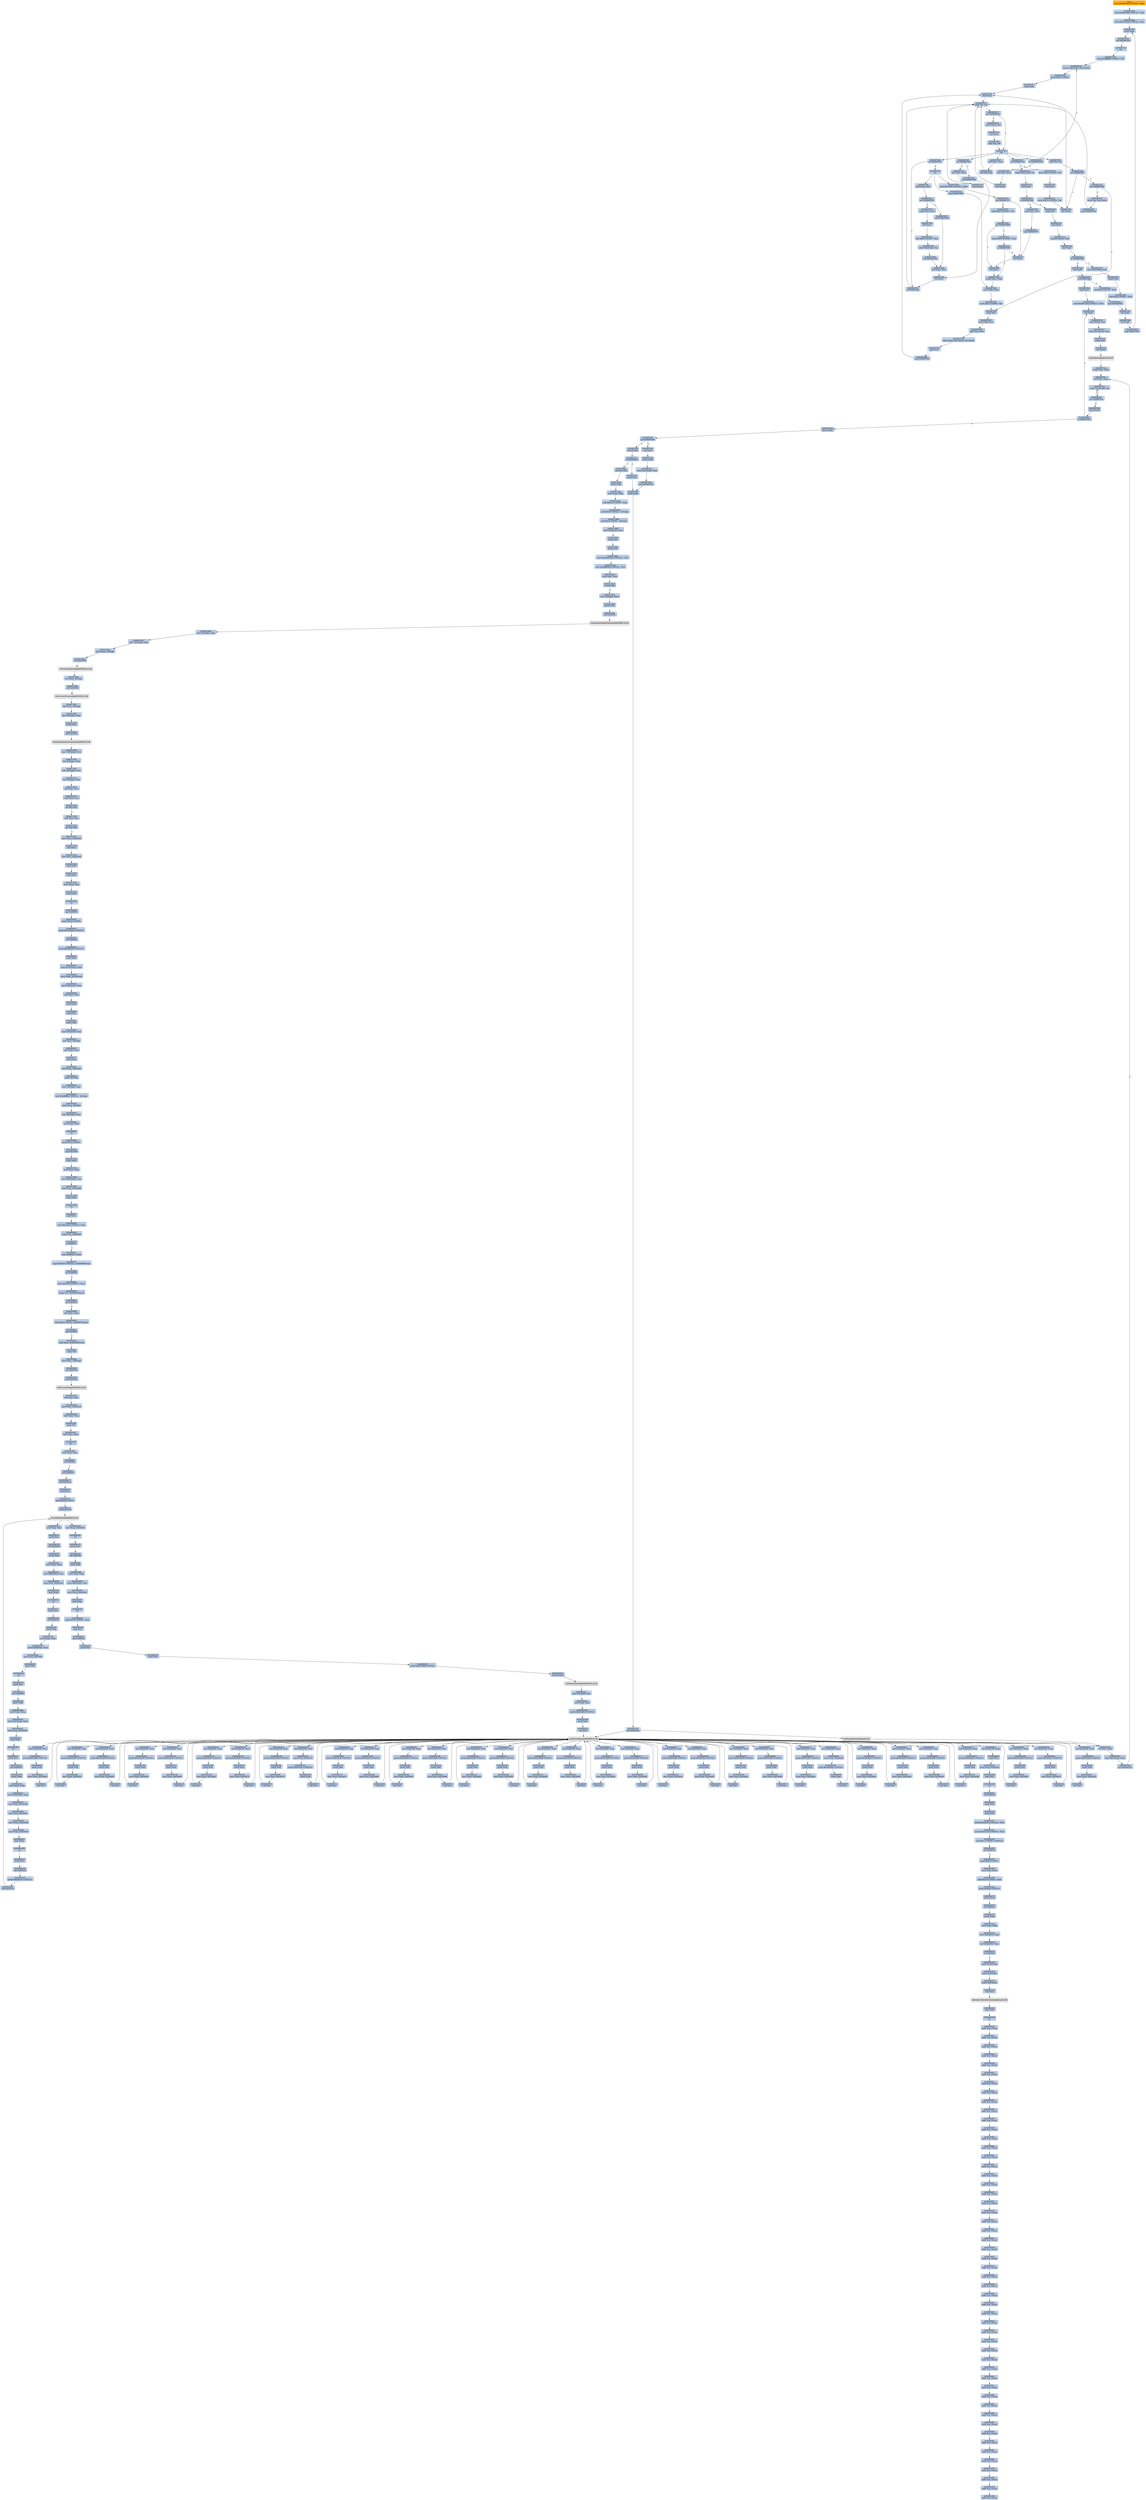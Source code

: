 digraph G {
node[shape=rectangle,style=filled,fillcolor=lightsteelblue,color=lightsteelblue]
bgcolor="transparent"
a0x00487000movl_0x4001d0UINT32_ebx[label="start\nmovl $0x4001d0<UINT32>, %ebx",fillcolor="orange",color="lightgrey"];
a0x00487005movl_0x401000UINT32_edi[label="0x00487005\nmovl $0x401000<UINT32>, %edi"];
a0x0048700amovl_0x472d2dUINT32_esi[label="0x0048700a\nmovl $0x472d2d<UINT32>, %esi"];
a0x0048700fpushl_ebx[label="0x0048700f\npushl %ebx"];
a0x00487010call_0x0048701f[label="0x00487010\ncall 0x0048701f"];
a0x0048701fcld_[label="0x0048701f\ncld "];
a0x00487020movb_0xffffff80UINT8_dl[label="0x00487020\nmovb $0xffffff80<UINT8>, %dl"];
a0x00487022movsb_ds_esi__es_edi_[label="0x00487022\nmovsb %ds:(%esi), %es:(%edi)"];
a0x00487023pushl_0x2UINT8[label="0x00487023\npushl $0x2<UINT8>"];
a0x00487025popl_ebx[label="0x00487025\npopl %ebx"];
a0x00487026call_esp_[label="0x00487026\ncall (%esp)"];
a0x00487015addb_dl_dl[label="0x00487015\naddb %dl, %dl"];
a0x00487017jne_0x0048701e[label="0x00487017\njne 0x0048701e"];
a0x00487019movb_esi__dl[label="0x00487019\nmovb (%esi), %dl"];
a0x0048701bincl_esi[label="0x0048701b\nincl %esi"];
a0x0048701cadcb_dl_dl[label="0x0048701c\nadcb %dl, %dl"];
a0x0048701eret[label="0x0048701e\nret"];
a0x00487029jae_0x00487022[label="0x00487029\njae 0x00487022"];
a0x0048702bxorl_ecx_ecx[label="0x0048702b\nxorl %ecx, %ecx"];
a0x0048702dcall_esp_[label="0x0048702d\ncall (%esp)"];
a0x00487030jae_0x0048704a[label="0x00487030\njae 0x0048704a"];
a0x00487032xorl_eax_eax[label="0x00487032\nxorl %eax, %eax"];
a0x00487034call_esp_[label="0x00487034\ncall (%esp)"];
a0x00487037jae_0x0048705a[label="0x00487037\njae 0x0048705a"];
a0x00487039movb_0x2UINT8_bl[label="0x00487039\nmovb $0x2<UINT8>, %bl"];
a0x0048703bincl_ecx[label="0x0048703b\nincl %ecx"];
a0x0048703cmovb_0x10UINT8_al[label="0x0048703c\nmovb $0x10<UINT8>, %al"];
a0x0048703ecall_esp_[label="0x0048703e\ncall (%esp)"];
a0x00487041adcb_al_al[label="0x00487041\nadcb %al, %al"];
a0x00487043jae_0x0048703e[label="0x00487043\njae 0x0048703e"];
a0x00487045jne_0x00487086[label="0x00487045\njne 0x00487086"];
a0x00487086pushl_esi[label="0x00487086\npushl %esi"];
a0x00487087movl_edi_esi[label="0x00487087\nmovl %edi, %esi"];
a0x00487089subl_eax_esi[label="0x00487089\nsubl %eax, %esi"];
a0x0048708brepz_movsb_ds_esi__es_edi_[label="0x0048708b\nrepz movsb %ds:(%esi), %es:(%edi)"];
a0x0048708dpopl_esi[label="0x0048708d\npopl %esi"];
a0x0048708ejmp_0x00487026[label="0x0048708e\njmp 0x00487026"];
a0x00487047stosb_al_es_edi_[label="0x00487047\nstosb %al, %es:(%edi)"];
a0x00487048jmp_0x00487026[label="0x00487048\njmp 0x00487026"];
a0x0048705alodsb_ds_esi__al[label="0x0048705a\nlodsb %ds:(%esi), %al"];
a0x0048705bshrl_eax[label="0x0048705b\nshrl %eax"];
a0x0048705dje_0x004870a0[label="0x0048705d\nje 0x004870a0"];
a0x0048705fadcl_ecx_ecx[label="0x0048705f\nadcl %ecx, %ecx"];
a0x00487061jmp_0x0048707f[label="0x00487061\njmp 0x0048707f"];
a0x0048707fincl_ecx[label="0x0048707f\nincl %ecx"];
a0x00487080incl_ecx[label="0x00487080\nincl %ecx"];
a0x00487081xchgl_eax_ebp[label="0x00487081\nxchgl %eax, %ebp"];
a0x00487082movl_ebp_eax[label="0x00487082\nmovl %ebp, %eax"];
a0x00487084movb_0x1UINT8_bl[label="0x00487084\nmovb $0x1<UINT8>, %bl"];
a0x0048704acall_0x00487092[label="0x0048704a\ncall 0x00487092"];
a0x00487092incl_ecx[label="0x00487092\nincl %ecx"];
a0x00487093call_0x4esp_[label="0x00487093\ncall 0x4(%esp)"];
a0x00487097adcl_ecx_ecx[label="0x00487097\nadcl %ecx, %ecx"];
a0x00487099call_0x4esp_[label="0x00487099\ncall 0x4(%esp)"];
a0x0048709djb_0x00487093[label="0x0048709d\njb 0x00487093"];
a0x0048709fret[label="0x0048709f\nret"];
a0x0048704fsubl_ebx_ecx[label="0x0048704f\nsubl %ebx, %ecx"];
a0x00487051jne_0x00487063[label="0x00487051\njne 0x00487063"];
a0x00487063xchgl_eax_ecx[label="0x00487063\nxchgl %eax, %ecx"];
a0x00487064decl_eax[label="0x00487064\ndecl %eax"];
a0x00487065shll_0x8UINT8_eax[label="0x00487065\nshll $0x8<UINT8>, %eax"];
a0x00487068lodsb_ds_esi__al[label="0x00487068\nlodsb %ds:(%esi), %al"];
a0x00487069call_0x00487090[label="0x00487069\ncall 0x00487090"];
a0x00487090xorl_ecx_ecx[label="0x00487090\nxorl %ecx, %ecx"];
a0x0048706ecmpl_0x7d00UINT32_eax[label="0x0048706e\ncmpl $0x7d00<UINT32>, %eax"];
a0x00487073jae_0x0048707f[label="0x00487073\njae 0x0048707f"];
a0x00487075cmpb_0x5UINT8_ah[label="0x00487075\ncmpb $0x5<UINT8>, %ah"];
a0x00487078jae_0x00487080[label="0x00487078\njae 0x00487080"];
a0x0048707acmpl_0x7fUINT8_eax[label="0x0048707a\ncmpl $0x7f<UINT8>, %eax"];
a0x0048707dja_0x00487081[label="0x0048707d\nja 0x00487081"];
a0x00487053call_0x00487090[label="0x00487053\ncall 0x00487090"];
a0x00487058jmp_0x00487082[label="0x00487058\njmp 0x00487082"];
a0x004870a0popl_edi[label="0x004870a0\npopl %edi"];
a0x004870a1popl_ebx[label="0x004870a1\npopl %ebx"];
a0x004870a2movzwl_ebx__edi[label="0x004870a2\nmovzwl (%ebx), %edi"];
a0x004870a5decl_edi[label="0x004870a5\ndecl %edi"];
a0x004870a6je_0x004870b0[label="0x004870a6\nje 0x004870b0"];
a0x004870a8decl_edi[label="0x004870a8\ndecl %edi"];
a0x004870a9je_0x004870be[label="0x004870a9\nje 0x004870be"];
a0x004870abshll_0xcUINT8_edi[label="0x004870ab\nshll $0xc<UINT8>, %edi"];
a0x004870aejmp_0x004870b7[label="0x004870ae\njmp 0x004870b7"];
a0x004870b7incl_ebx[label="0x004870b7\nincl %ebx"];
a0x004870b8incl_ebx[label="0x004870b8\nincl %ebx"];
a0x004870b9jmp_0x0048700f[label="0x004870b9\njmp 0x0048700f"];
a0x004870b0movl_0x2ebx__edi[label="0x004870b0\nmovl 0x2(%ebx), %edi"];
a0x004870b3pushl_edi[label="0x004870b3\npushl %edi"];
a0x004870b4addl_0x4UINT8_ebx[label="0x004870b4\naddl $0x4<UINT8>, %ebx"];
a0x004870bepopl_edi[label="0x004870be\npopl %edi"];
a0x004870bfmovl_0x487128UINT32_ebx[label="0x004870bf\nmovl $0x487128<UINT32>, %ebx"];
a0x004870c4incl_edi[label="0x004870c4\nincl %edi"];
a0x004870c5movl_edi__esi[label="0x004870c5\nmovl (%edi), %esi"];
a0x004870c7scasl_es_edi__eax[label="0x004870c7\nscasl %es:(%edi), %eax"];
a0x004870c8pushl_edi[label="0x004870c8\npushl %edi"];
a0x004870c9call_ebx_[label="0x004870c9\ncall (%ebx)"];
LoadLibraryA_kernel32_dll[label="LoadLibraryA@kernel32.dll",fillcolor="lightgrey",color="lightgrey"];
a0x004870cbxchgl_eax_ebp[label="0x004870cb\nxchgl %eax, %ebp"];
a0x004870ccxorl_eax_eax[label="0x004870cc\nxorl %eax, %eax"];
a0x004870cescasb_es_edi__al[label="0x004870ce\nscasb %es:(%edi), %al"];
a0x004870cfjne_0x004870ce[label="0x004870cf\njne 0x004870ce"];
a0x004870d1decb_edi_[label="0x004870d1\ndecb (%edi)"];
a0x004870d3je_0x004870c4[label="0x004870d3\nje 0x004870c4"];
a0x004870d5decb_edi_[label="0x004870d5\ndecb (%edi)"];
a0x004870d7jne_0x004870df[label="0x004870d7\njne 0x004870df"];
a0x004870dfdecb_edi_[label="0x004870df\ndecb (%edi)"];
a0x004870e1je_0x0040a0cf[label="0x004870e1\nje 0x0040a0cf"];
a0x004870e7pushl_edi[label="0x004870e7\npushl %edi"];
a0x004870e8pushl_ebp[label="0x004870e8\npushl %ebp"];
a0x004870e9call_0x4ebx_[label="0x004870e9\ncall 0x4(%ebx)"];
GetProcAddress_kernel32_dll[label="GetProcAddress@kernel32.dll",fillcolor="lightgrey",color="lightgrey"];
a0x004870ecorl_eax_esi_[label="0x004870ec\norl %eax, (%esi)"];
a0x004870eelodsl_ds_esi__eax[label="0x004870ee\nlodsl %ds:(%esi), %eax"];
a0x004870efjne_0x004870cc[label="0x004870ef\njne 0x004870cc"];
a0x004870d9incl_edi[label="0x004870d9\nincl %edi"];
a0x004870dapushl_edi_[label="0x004870da\npushl (%edi)"];
a0x004870dcscasl_es_edi__eax[label="0x004870dc\nscasl %es:(%edi), %eax"];
a0x004870ddjmp_0x004870e8[label="0x004870dd\njmp 0x004870e8"];
GetProcAddress_KERNEL32_dll[label="GetProcAddress@KERNEL32.dll",fillcolor="lightgrey",color="lightgrey"];
a0x0040a0cfcall_0x4138aa[label="0x0040a0cf\ncall 0x4138aa"];
a0x004138aapushl_ebp[label="0x004138aa\npushl %ebp"];
a0x004138abmovl_esp_ebp[label="0x004138ab\nmovl %esp, %ebp"];
a0x004138adsubl_0x14UINT8_esp[label="0x004138ad\nsubl $0x14<UINT8>, %esp"];
a0x004138b0andl_0x0UINT8__12ebp_[label="0x004138b0\nandl $0x0<UINT8>, -12(%ebp)"];
a0x004138b4andl_0x0UINT8__8ebp_[label="0x004138b4\nandl $0x0<UINT8>, -8(%ebp)"];
a0x004138b8movl_0x42b190_eax[label="0x004138b8\nmovl 0x42b190, %eax"];
a0x004138bdpushl_esi[label="0x004138bd\npushl %esi"];
a0x004138bepushl_edi[label="0x004138be\npushl %edi"];
a0x004138bfmovl_0xbb40e64eUINT32_edi[label="0x004138bf\nmovl $0xbb40e64e<UINT32>, %edi"];
a0x004138c4movl_0xffff0000UINT32_esi[label="0x004138c4\nmovl $0xffff0000<UINT32>, %esi"];
a0x004138c9cmpl_edi_eax[label="0x004138c9\ncmpl %edi, %eax"];
a0x004138cbje_0x4138da[label="0x004138cb\nje 0x4138da"];
a0x004138daleal__12ebp__eax[label="0x004138da\nleal -12(%ebp), %eax"];
a0x004138ddpushl_eax[label="0x004138dd\npushl %eax"];
a0x004138decall_0x41b10c[label="0x004138de\ncall 0x41b10c"];
GetSystemTimeAsFileTime_KERNEL32_dll[label="GetSystemTimeAsFileTime@KERNEL32.dll",fillcolor="lightgrey",color="lightgrey"];
a0x004138e4movl__8ebp__eax[label="0x004138e4\nmovl -8(%ebp), %eax"];
a0x004138e7xorl__12ebp__eax[label="0x004138e7\nxorl -12(%ebp), %eax"];
a0x004138eamovl_eax__4ebp_[label="0x004138ea\nmovl %eax, -4(%ebp)"];
a0x004138edcall_0x41b190[label="0x004138ed\ncall 0x41b190"];
GetCurrentThreadId_KERNEL32_dll[label="GetCurrentThreadId@KERNEL32.dll",fillcolor="lightgrey",color="lightgrey"];
a0x004138f3xorl_eax__4ebp_[label="0x004138f3\nxorl %eax, -4(%ebp)"];
a0x004138f6call_0x41b108[label="0x004138f6\ncall 0x41b108"];
GetCurrentProcessId_KERNEL32_dll[label="GetCurrentProcessId@KERNEL32.dll",fillcolor="lightgrey",color="lightgrey"];
a0x004138fcxorl_eax__4ebp_[label="0x004138fc\nxorl %eax, -4(%ebp)"];
a0x004138ffleal__20ebp__eax[label="0x004138ff\nleal -20(%ebp), %eax"];
a0x00413902pushl_eax[label="0x00413902\npushl %eax"];
a0x00413903call_0x41b104[label="0x00413903\ncall 0x41b104"];
QueryPerformanceCounter_KERNEL32_dll[label="QueryPerformanceCounter@KERNEL32.dll",fillcolor="lightgrey",color="lightgrey"];
a0x00413909movl__16ebp__ecx[label="0x00413909\nmovl -16(%ebp), %ecx"];
a0x0041390cleal__4ebp__eax[label="0x0041390c\nleal -4(%ebp), %eax"];
a0x0041390fxorl__20ebp__ecx[label="0x0041390f\nxorl -20(%ebp), %ecx"];
a0x00413912xorl__4ebp__ecx[label="0x00413912\nxorl -4(%ebp), %ecx"];
a0x00413915xorl_eax_ecx[label="0x00413915\nxorl %eax, %ecx"];
a0x00413917cmpl_edi_ecx[label="0x00413917\ncmpl %edi, %ecx"];
a0x00413919jne_0x413922[label="0x00413919\njne 0x413922"];
a0x00413922testl_ecx_esi[label="0x00413922\ntestl %ecx, %esi"];
a0x00413924jne_0x413932[label="0x00413924\njne 0x413932"];
a0x00413932movl_ecx_0x42b190[label="0x00413932\nmovl %ecx, 0x42b190"];
a0x00413938notl_ecx[label="0x00413938\nnotl %ecx"];
a0x0041393amovl_ecx_0x42b194[label="0x0041393a\nmovl %ecx, 0x42b194"];
a0x00413940popl_edi[label="0x00413940\npopl %edi"];
a0x00413941popl_esi[label="0x00413941\npopl %esi"];
a0x00413942movl_ebp_esp[label="0x00413942\nmovl %ebp, %esp"];
a0x00413944popl_ebp[label="0x00413944\npopl %ebp"];
a0x00413945ret[label="0x00413945\nret"];
a0x0040a0d4jmp_0x409f54[label="0x0040a0d4\njmp 0x409f54"];
a0x00409f54pushl_0x14UINT8[label="0x00409f54\npushl $0x14<UINT8>"];
a0x00409f56pushl_0x429940UINT32[label="0x00409f56\npushl $0x429940<UINT32>"];
a0x00409f5bcall_0x40bfa0[label="0x00409f5b\ncall 0x40bfa0"];
a0x0040bfa0pushl_0x409030UINT32[label="0x0040bfa0\npushl $0x409030<UINT32>"];
a0x0040bfa5pushl_fs_0[label="0x0040bfa5\npushl %fs:0"];
a0x0040bfacmovl_0x10esp__eax[label="0x0040bfac\nmovl 0x10(%esp), %eax"];
a0x0040bfb0movl_ebp_0x10esp_[label="0x0040bfb0\nmovl %ebp, 0x10(%esp)"];
a0x0040bfb4leal_0x10esp__ebp[label="0x0040bfb4\nleal 0x10(%esp), %ebp"];
a0x0040bfb8subl_eax_esp[label="0x0040bfb8\nsubl %eax, %esp"];
a0x0040bfbapushl_ebx[label="0x0040bfba\npushl %ebx"];
a0x0040bfbbpushl_esi[label="0x0040bfbb\npushl %esi"];
a0x0040bfbcpushl_edi[label="0x0040bfbc\npushl %edi"];
a0x0040bfbdmovl_0x42b190_eax[label="0x0040bfbd\nmovl 0x42b190, %eax"];
a0x0040bfc2xorl_eax__4ebp_[label="0x0040bfc2\nxorl %eax, -4(%ebp)"];
a0x0040bfc5xorl_ebp_eax[label="0x0040bfc5\nxorl %ebp, %eax"];
a0x0040bfc7pushl_eax[label="0x0040bfc7\npushl %eax"];
a0x0040bfc8movl_esp__24ebp_[label="0x0040bfc8\nmovl %esp, -24(%ebp)"];
a0x0040bfcbpushl__8ebp_[label="0x0040bfcb\npushl -8(%ebp)"];
a0x0040bfcemovl__4ebp__eax[label="0x0040bfce\nmovl -4(%ebp), %eax"];
a0x0040bfd1movl_0xfffffffeUINT32__4ebp_[label="0x0040bfd1\nmovl $0xfffffffe<UINT32>, -4(%ebp)"];
a0x0040bfd8movl_eax__8ebp_[label="0x0040bfd8\nmovl %eax, -8(%ebp)"];
a0x0040bfdbleal__16ebp__eax[label="0x0040bfdb\nleal -16(%ebp), %eax"];
a0x0040bfdemovl_eax_fs_0[label="0x0040bfde\nmovl %eax, %fs:0"];
a0x0040bfe4ret[label="0x0040bfe4\nret"];
a0x00409f60pushl_0x1UINT8[label="0x00409f60\npushl $0x1<UINT8>"];
a0x00409f62call_0x41385d[label="0x00409f62\ncall 0x41385d"];
a0x0041385dpushl_ebp[label="0x0041385d\npushl %ebp"];
a0x0041385emovl_esp_ebp[label="0x0041385e\nmovl %esp, %ebp"];
a0x00413860movl_0x8ebp__eax[label="0x00413860\nmovl 0x8(%ebp), %eax"];
a0x00413863movl_eax_0x433d68[label="0x00413863\nmovl %eax, 0x433d68"];
a0x00413868popl_ebp[label="0x00413868\npopl %ebp"];
a0x00413869ret[label="0x00413869\nret"];
a0x00409f67popl_ecx[label="0x00409f67\npopl %ecx"];
a0x00409f68movl_0x5a4dUINT32_eax[label="0x00409f68\nmovl $0x5a4d<UINT32>, %eax"];
a0x00409f6dcmpw_ax_0x400000[label="0x00409f6d\ncmpw %ax, 0x400000"];
a0x00409f74je_0x409f7a[label="0x00409f74\nje 0x409f7a"];
a0x00409f7amovl_0x40003c_eax[label="0x00409f7a\nmovl 0x40003c, %eax"];
a0x00409f7fcmpl_0x4550UINT32_0x400000eax_[label="0x00409f7f\ncmpl $0x4550<UINT32>, 0x400000(%eax)"];
a0x00409f89jne_0x409f76[label="0x00409f89\njne 0x409f76"];
a0x00409f8bmovl_0x10bUINT32_ecx[label="0x00409f8b\nmovl $0x10b<UINT32>, %ecx"];
a0x00409f90cmpw_cx_0x400018eax_[label="0x00409f90\ncmpw %cx, 0x400018(%eax)"];
a0x00409f97jne_0x409f76[label="0x00409f97\njne 0x409f76"];
a0x00409f99xorl_ebx_ebx[label="0x00409f99\nxorl %ebx, %ebx"];
a0x00409f9bcmpl_0xeUINT8_0x400074eax_[label="0x00409f9b\ncmpl $0xe<UINT8>, 0x400074(%eax)"];
a0x00409fa2jbe_0x409fad[label="0x00409fa2\njbe 0x409fad"];
a0x00409fa4cmpl_ebx_0x4000e8eax_[label="0x00409fa4\ncmpl %ebx, 0x4000e8(%eax)"];
a0x00409faasetne_bl[label="0x00409faa\nsetne %bl"];
a0x00409fadmovl_ebx__28ebp_[label="0x00409fad\nmovl %ebx, -28(%ebp)"];
a0x00409fb0call_0x40c0d0[label="0x00409fb0\ncall 0x40c0d0"];
a0x0040c0d0call_0x41b140[label="0x0040c0d0\ncall 0x41b140"];
GetProcessHeap_KERNEL32_dll[label="GetProcessHeap@KERNEL32.dll",fillcolor="lightgrey",color="lightgrey"];
a0x0040c0d6xorl_ecx_ecx[label="0x0040c0d6\nxorl %ecx, %ecx"];
a0x0040c0d8movl_eax_0x4343c8[label="0x0040c0d8\nmovl %eax, 0x4343c8"];
a0x0040c0ddtestl_eax_eax[label="0x0040c0dd\ntestl %eax, %eax"];
a0x0040c0dfsetne_cl[label="0x0040c0df\nsetne %cl"];
a0x0040c0e2movl_ecx_eax[label="0x0040c0e2\nmovl %ecx, %eax"];
a0x0040c0e4ret[label="0x0040c0e4\nret"];
a0x00409fb5testl_eax_eax[label="0x00409fb5\ntestl %eax, %eax"];
a0x00409fb7jne_0x409fc1[label="0x00409fb7\njne 0x409fc1"];
a0x00409fc1call_0x40b017[label="0x00409fc1\ncall 0x40b017"];
a0x0040b017call_0x406e14[label="0x0040b017\ncall 0x406e14"];
a0x00406e14pushl_esi[label="0x00406e14\npushl %esi"];
a0x00406e15pushl_0x0UINT8[label="0x00406e15\npushl $0x0<UINT8>"];
a0x00406e17call_0x41b158[label="0x00406e17\ncall 0x41b158"];
EncodePointer_KERNEL32_dll[label="EncodePointer@KERNEL32.dll",fillcolor="lightgrey",color="lightgrey"];
a0x00406e1dmovl_eax_esi[label="0x00406e1d\nmovl %eax, %esi"];
a0x00406e1fpushl_esi[label="0x00406e1f\npushl %esi"];
a0x00406e20call_0x40bd52[label="0x00406e20\ncall 0x40bd52"];
a0x0040bd52pushl_ebp[label="0x0040bd52\npushl %ebp"];
a0x0040bd53movl_esp_ebp[label="0x0040bd53\nmovl %esp, %ebp"];
a0x0040bd55movl_0x8ebp__eax[label="0x0040bd55\nmovl 0x8(%ebp), %eax"];
a0x0040bd58movl_eax_0x4343a0[label="0x0040bd58\nmovl %eax, 0x4343a0"];
a0x0040bd5dpopl_ebp[label="0x0040bd5d\npopl %ebp"];
a0x0040bd5eret[label="0x0040bd5e\nret"];
a0x00406e25pushl_esi[label="0x00406e25\npushl %esi"];
a0x00406e26call_0x40a1fe[label="0x00406e26\ncall 0x40a1fe"];
a0x0040a1fepushl_ebp[label="0x0040a1fe\npushl %ebp"];
a0x0040a1ffmovl_esp_ebp[label="0x0040a1ff\nmovl %esp, %ebp"];
a0x0040a201movl_0x8ebp__eax[label="0x0040a201\nmovl 0x8(%ebp), %eax"];
a0x0040a204movl_eax_0x433bf4[label="0x0040a204\nmovl %eax, 0x433bf4"];
a0x0040a209popl_ebp[label="0x0040a209\npopl %ebp"];
a0x0040a20aret[label="0x0040a20a\nret"];
a0x00406e2bpushl_esi[label="0x00406e2b\npushl %esi"];
a0x00406e2ccall_0x40bd5f[label="0x00406e2c\ncall 0x40bd5f"];
a0x0040bd5fpushl_ebp[label="0x0040bd5f\npushl %ebp"];
a0x0040bd60movl_esp_ebp[label="0x0040bd60\nmovl %esp, %ebp"];
a0x0040bd62movl_0x8ebp__eax[label="0x0040bd62\nmovl 0x8(%ebp), %eax"];
a0x0040bd65movl_eax_0x4343a4[label="0x0040bd65\nmovl %eax, 0x4343a4"];
a0x0040bd6apopl_ebp[label="0x0040bd6a\npopl %ebp"];
a0x0040bd6bret[label="0x0040bd6b\nret"];
a0x00406e31pushl_esi[label="0x00406e31\npushl %esi"];
a0x00406e32call_0x40bd79[label="0x00406e32\ncall 0x40bd79"];
a0x0040bd79pushl_ebp[label="0x0040bd79\npushl %ebp"];
a0x0040bd7amovl_esp_ebp[label="0x0040bd7a\nmovl %esp, %ebp"];
a0x0040bd7cmovl_0x8ebp__eax[label="0x0040bd7c\nmovl 0x8(%ebp), %eax"];
a0x0040bd7fmovl_eax_0x4343a8[label="0x0040bd7f\nmovl %eax, 0x4343a8"];
a0x0040bd84movl_eax_0x4343ac[label="0x0040bd84\nmovl %eax, 0x4343ac"];
a0x0040bd89movl_eax_0x4343b0[label="0x0040bd89\nmovl %eax, 0x4343b0"];
a0x0040bd8emovl_eax_0x4343b4[label="0x0040bd8e\nmovl %eax, 0x4343b4"];
a0x0040bd93popl_ebp[label="0x0040bd93\npopl %ebp"];
a0x0040bd94ret[label="0x0040bd94\nret"];
a0x00406e37pushl_esi[label="0x00406e37\npushl %esi"];
a0x00406e38call_0x40bd1b[label="0x00406e38\ncall 0x40bd1b"];
a0x0040bd1bpushl_0x40bce7UINT32[label="0x0040bd1b\npushl $0x40bce7<UINT32>"];
a0x0040bd20call_0x41b158[label="0x0040bd20\ncall 0x41b158"];
a0x0040bd26movl_eax_0x43439c[label="0x0040bd26\nmovl %eax, 0x43439c"];
a0x0040bd2bret[label="0x0040bd2b\nret"];
a0x00406e3dpushl_esi[label="0x00406e3d\npushl %esi"];
a0x00406e3ecall_0x40bf8a[label="0x00406e3e\ncall 0x40bf8a"];
a0x0040bf8apushl_ebp[label="0x0040bf8a\npushl %ebp"];
a0x0040bf8bmovl_esp_ebp[label="0x0040bf8b\nmovl %esp, %ebp"];
a0x0040bf8dmovl_0x8ebp__eax[label="0x0040bf8d\nmovl 0x8(%ebp), %eax"];
a0x0040bf90movl_eax_0x4343bc[label="0x0040bf90\nmovl %eax, 0x4343bc"];
a0x0040bf95popl_ebp[label="0x0040bf95\npopl %ebp"];
a0x0040bf96ret[label="0x0040bf96\nret"];
a0x00406e43addl_0x18UINT8_esp[label="0x00406e43\naddl $0x18<UINT8>, %esp"];
a0x00406e46popl_esi[label="0x00406e46\npopl %esi"];
a0x00406e47jmp_0x40b42f[label="0x00406e47\njmp 0x40b42f"];
a0x0040b42fpushl_esi[label="0x0040b42f\npushl %esi"];
a0x0040b430pushl_edi[label="0x0040b430\npushl %edi"];
a0x0040b431pushl_0x425d68UINT32[label="0x0040b431\npushl $0x425d68<UINT32>"];
a0x0040b436call_0x41b0a0[label="0x0040b436\ncall 0x41b0a0"];
GetModuleHandleW_KERNEL32_dll[label="GetModuleHandleW@KERNEL32.dll",fillcolor="lightgrey",color="lightgrey"];
a0x0040b43cmovl_0x41b0f8_esi[label="0x0040b43c\nmovl 0x41b0f8, %esi"];
a0x0040b442movl_eax_edi[label="0x0040b442\nmovl %eax, %edi"];
a0x0040b444pushl_0x425d84UINT32[label="0x0040b444\npushl $0x425d84<UINT32>"];
a0x0040b449pushl_edi[label="0x0040b449\npushl %edi"];
a0x0040b44acall_esi[label="0x0040b44a\ncall %esi"];
a0x0040b44cxorl_0x42b190_eax[label="0x0040b44c\nxorl 0x42b190, %eax"];
a0x0040b452pushl_0x425d90UINT32[label="0x0040b452\npushl $0x425d90<UINT32>"];
a0x0040b457pushl_edi[label="0x0040b457\npushl %edi"];
a0x0040b458movl_eax_0x434a40[label="0x0040b458\nmovl %eax, 0x434a40"];
a0x0040b45dcall_esi[label="0x0040b45d\ncall %esi"];
a0x0040b45fxorl_0x42b190_eax[label="0x0040b45f\nxorl 0x42b190, %eax"];
a0x0040b465pushl_0x425d98UINT32[label="0x0040b465\npushl $0x425d98<UINT32>"];
a0x0040b46apushl_edi[label="0x0040b46a\npushl %edi"];
a0x0040b46bmovl_eax_0x434a44[label="0x0040b46b\nmovl %eax, 0x434a44"];
a0x0040b470call_esi[label="0x0040b470\ncall %esi"];
a0x0040b472xorl_0x42b190_eax[label="0x0040b472\nxorl 0x42b190, %eax"];
a0x0040b478pushl_0x425da4UINT32[label="0x0040b478\npushl $0x425da4<UINT32>"];
a0x0040b47dpushl_edi[label="0x0040b47d\npushl %edi"];
a0x0040b47emovl_eax_0x434a48[label="0x0040b47e\nmovl %eax, 0x434a48"];
a0x0040b483call_esi[label="0x0040b483\ncall %esi"];
a0x0040b485xorl_0x42b190_eax[label="0x0040b485\nxorl 0x42b190, %eax"];
a0x0040b48bpushl_0x425db0UINT32[label="0x0040b48b\npushl $0x425db0<UINT32>"];
a0x0040b490pushl_edi[label="0x0040b490\npushl %edi"];
a0x0040b491movl_eax_0x434a4c[label="0x0040b491\nmovl %eax, 0x434a4c"];
a0x0040b496call_esi[label="0x0040b496\ncall %esi"];
a0x0040b498xorl_0x42b190_eax[label="0x0040b498\nxorl 0x42b190, %eax"];
a0x0040b49epushl_0x425dccUINT32[label="0x0040b49e\npushl $0x425dcc<UINT32>"];
a0x0040b4a3pushl_edi[label="0x0040b4a3\npushl %edi"];
a0x0040b4a4movl_eax_0x434a50[label="0x0040b4a4\nmovl %eax, 0x434a50"];
a0x0040b4a9call_esi[label="0x0040b4a9\ncall %esi"];
a0x0040b4abxorl_0x42b190_eax[label="0x0040b4ab\nxorl 0x42b190, %eax"];
a0x0040b4b1pushl_0x425ddcUINT32[label="0x0040b4b1\npushl $0x425ddc<UINT32>"];
a0x0040b4b6pushl_edi[label="0x0040b4b6\npushl %edi"];
a0x0040b4b7movl_eax_0x434a54[label="0x0040b4b7\nmovl %eax, 0x434a54"];
a0x0040b4bccall_esi[label="0x0040b4bc\ncall %esi"];
a0x0040b4bexorl_0x42b190_eax[label="0x0040b4be\nxorl 0x42b190, %eax"];
a0x0040b4c4pushl_0x425df0UINT32[label="0x0040b4c4\npushl $0x425df0<UINT32>"];
a0x0040b4c9pushl_edi[label="0x0040b4c9\npushl %edi"];
a0x0040b4camovl_eax_0x434a58[label="0x0040b4ca\nmovl %eax, 0x434a58"];
a0x0040b4cfcall_esi[label="0x0040b4cf\ncall %esi"];
a0x0040b4d1xorl_0x42b190_eax[label="0x0040b4d1\nxorl 0x42b190, %eax"];
a0x0040b4d7pushl_0x425e08UINT32[label="0x0040b4d7\npushl $0x425e08<UINT32>"];
a0x0040b4dcpushl_edi[label="0x0040b4dc\npushl %edi"];
a0x0040b4ddmovl_eax_0x434a5c[label="0x0040b4dd\nmovl %eax, 0x434a5c"];
a0x0040b4e2call_esi[label="0x0040b4e2\ncall %esi"];
a0x0040b4e4xorl_0x42b190_eax[label="0x0040b4e4\nxorl 0x42b190, %eax"];
a0x0040b4eapushl_0x425e20UINT32[label="0x0040b4ea\npushl $0x425e20<UINT32>"];
a0x0040b4efpushl_edi[label="0x0040b4ef\npushl %edi"];
a0x0040b4f0movl_eax_0x434a60[label="0x0040b4f0\nmovl %eax, 0x434a60"];
a0x0040b4f5call_esi[label="0x0040b4f5\ncall %esi"];
a0x0040b4f7xorl_0x42b190_eax[label="0x0040b4f7\nxorl 0x42b190, %eax"];
a0x0040b4fdpushl_0x425e34UINT32[label="0x0040b4fd\npushl $0x425e34<UINT32>"];
a0x0040b502pushl_edi[label="0x0040b502\npushl %edi"];
a0x0040b503movl_eax_0x434a64[label="0x0040b503\nmovl %eax, 0x434a64"];
a0x0040b508call_esi[label="0x0040b508\ncall %esi"];
a0x0040b50axorl_0x42b190_eax[label="0x0040b50a\nxorl 0x42b190, %eax"];
a0x0040b510pushl_0x425e54UINT32[label="0x0040b510\npushl $0x425e54<UINT32>"];
a0x0040b515pushl_edi[label="0x0040b515\npushl %edi"];
a0x0040b516movl_eax_0x434a68[label="0x0040b516\nmovl %eax, 0x434a68"];
a0x0040b51bcall_esi[label="0x0040b51b\ncall %esi"];
a0x0040b51dxorl_0x42b190_eax[label="0x0040b51d\nxorl 0x42b190, %eax"];
a0x0040b523pushl_0x425e6cUINT32[label="0x0040b523\npushl $0x425e6c<UINT32>"];
a0x0040b528pushl_edi[label="0x0040b528\npushl %edi"];
a0x0040b529movl_eax_0x434a6c[label="0x0040b529\nmovl %eax, 0x434a6c"];
a0x0040b52ecall_esi[label="0x0040b52e\ncall %esi"];
a0x0040b530xorl_0x42b190_eax[label="0x0040b530\nxorl 0x42b190, %eax"];
a0x0040b536pushl_0x425e84UINT32[label="0x0040b536\npushl $0x425e84<UINT32>"];
a0x0040b53bpushl_edi[label="0x0040b53b\npushl %edi"];
a0x0040b53cmovl_eax_0x434a70[label="0x0040b53c\nmovl %eax, 0x434a70"];
a0x0040b541call_esi[label="0x0040b541\ncall %esi"];
a0x0040b543xorl_0x42b190_eax[label="0x0040b543\nxorl 0x42b190, %eax"];
a0x0040b549pushl_0x425e98UINT32[label="0x0040b549\npushl $0x425e98<UINT32>"];
a0x0040b54epushl_edi[label="0x0040b54e\npushl %edi"];
a0x0040b54fmovl_eax_0x434a74[label="0x0040b54f\nmovl %eax, 0x434a74"];
a0x0040b554call_esi[label="0x0040b554\ncall %esi"];
a0x0040b556xorl_0x42b190_eax[label="0x0040b556\nxorl 0x42b190, %eax"];
a0x0040b55cmovl_eax_0x434a78[label="0x0040b55c\nmovl %eax, 0x434a78"];
a0x0040b561pushl_0x425eacUINT32[label="0x0040b561\npushl $0x425eac<UINT32>"];
a0x0040b566pushl_edi[label="0x0040b566\npushl %edi"];
a0x0040b567call_esi[label="0x0040b567\ncall %esi"];
a0x0040b569xorl_0x42b190_eax[label="0x0040b569\nxorl 0x42b190, %eax"];
a0x0040b56fpushl_0x425ec8UINT32[label="0x0040b56f\npushl $0x425ec8<UINT32>"];
a0x0040b574pushl_edi[label="0x0040b574\npushl %edi"];
a0x0040b575movl_eax_0x434a7c[label="0x0040b575\nmovl %eax, 0x434a7c"];
a0x0040b57acall_esi[label="0x0040b57a\ncall %esi"];
a0x0040b57cxorl_0x42b190_eax[label="0x0040b57c\nxorl 0x42b190, %eax"];
a0x0040b582pushl_0x425ee8UINT32[label="0x0040b582\npushl $0x425ee8<UINT32>"];
a0x0040b587pushl_edi[label="0x0040b587\npushl %edi"];
a0x0040b588movl_eax_0x434a80[label="0x0040b588\nmovl %eax, 0x434a80"];
a0x0040b58dcall_esi[label="0x0040b58d\ncall %esi"];
a0x0040b58fxorl_0x42b190_eax[label="0x0040b58f\nxorl 0x42b190, %eax"];
a0x0040b595pushl_0x425f04UINT32[label="0x0040b595\npushl $0x425f04<UINT32>"];
a0x0040b59apushl_edi[label="0x0040b59a\npushl %edi"];
a0x0040b59bmovl_eax_0x434a84[label="0x0040b59b\nmovl %eax, 0x434a84"];
a0x0040b5a0call_esi[label="0x0040b5a0\ncall %esi"];
a0x0040b5a2xorl_0x42b190_eax[label="0x0040b5a2\nxorl 0x42b190, %eax"];
a0x0040b5a8pushl_0x425f24UINT32[label="0x0040b5a8\npushl $0x425f24<UINT32>"];
a0x0040b5adpushl_edi[label="0x0040b5ad\npushl %edi"];
a0x0040b5aemovl_eax_0x434a88[label="0x0040b5ae\nmovl %eax, 0x434a88"];
a0x0040b5b3call_esi[label="0x0040b5b3\ncall %esi"];
a0x0040b5b5xorl_0x42b190_eax[label="0x0040b5b5\nxorl 0x42b190, %eax"];
a0x0040b5bbpushl_0x425f38UINT32[label="0x0040b5bb\npushl $0x425f38<UINT32>"];
a0x0040b5c0pushl_edi[label="0x0040b5c0\npushl %edi"];
a0x0040b5c1movl_eax_0x434a8c[label="0x0040b5c1\nmovl %eax, 0x434a8c"];
a0x0040b5c6call_esi[label="0x0040b5c6\ncall %esi"];
a0x0040b5c8xorl_0x42b190_eax[label="0x0040b5c8\nxorl 0x42b190, %eax"];
a0x0040b5cepushl_0x425f54UINT32[label="0x0040b5ce\npushl $0x425f54<UINT32>"];
a0x0040b5d3pushl_edi[label="0x0040b5d3\npushl %edi"];
a0x0040b5d4movl_eax_0x434a90[label="0x0040b5d4\nmovl %eax, 0x434a90"];
a0x0040b5d9call_esi[label="0x0040b5d9\ncall %esi"];
a0x0040b5dbxorl_0x42b190_eax[label="0x0040b5db\nxorl 0x42b190, %eax"];
a0x0040b5e1pushl_0x425f68UINT32[label="0x0040b5e1\npushl $0x425f68<UINT32>"];
a0x0040b5e6pushl_edi[label="0x0040b5e6\npushl %edi"];
a0x0040b5e7movl_eax_0x434a98[label="0x0040b5e7\nmovl %eax, 0x434a98"];
a0x0040b5eccall_esi[label="0x0040b5ec\ncall %esi"];
a0x0040b5eexorl_0x42b190_eax[label="0x0040b5ee\nxorl 0x42b190, %eax"];
a0x0040b5f4pushl_0x425f78UINT32[label="0x0040b5f4\npushl $0x425f78<UINT32>"];
a0x0040b5f9pushl_edi[label="0x0040b5f9\npushl %edi"];
a0x0040b5famovl_eax_0x434a94[label="0x0040b5fa\nmovl %eax, 0x434a94"];
a0x0040b5ffcall_esi[label="0x0040b5ff\ncall %esi"];
a0x0040b601xorl_0x42b190_eax[label="0x0040b601\nxorl 0x42b190, %eax"];
a0x0040b607pushl_0x425f88UINT32[label="0x0040b607\npushl $0x425f88<UINT32>"];
a0x0040b60cpushl_edi[label="0x0040b60c\npushl %edi"];
a0x0040b60dmovl_eax_0x434a9c[label="0x0040b60d\nmovl %eax, 0x434a9c"];
a0x0040b612call_esi[label="0x0040b612\ncall %esi"];
a0x0040b614xorl_0x42b190_eax[label="0x0040b614\nxorl 0x42b190, %eax"];
a0x0040b61apushl_0x425f98UINT32[label="0x0040b61a\npushl $0x425f98<UINT32>"];
a0x0040b61fpushl_edi[label="0x0040b61f\npushl %edi"];
a0x0040b620movl_eax_0x434aa0[label="0x0040b620\nmovl %eax, 0x434aa0"];
a0x0040b625call_esi[label="0x0040b625\ncall %esi"];
a0x0040b627xorl_0x42b190_eax[label="0x0040b627\nxorl 0x42b190, %eax"];
a0x0040b62dpushl_0x425fa8UINT32[label="0x0040b62d\npushl $0x425fa8<UINT32>"];
a0x0040b632pushl_edi[label="0x0040b632\npushl %edi"];
a0x0040b633movl_eax_0x434aa4[label="0x0040b633\nmovl %eax, 0x434aa4"];
a0x0040b638call_esi[label="0x0040b638\ncall %esi"];
a0x0040b63axorl_0x42b190_eax[label="0x0040b63a\nxorl 0x42b190, %eax"];
a0x0040b640pushl_0x425fc4UINT32[label="0x0040b640\npushl $0x425fc4<UINT32>"];
a0x0040b645pushl_edi[label="0x0040b645\npushl %edi"];
a0x0040b646movl_eax_0x434aa8[label="0x0040b646\nmovl %eax, 0x434aa8"];
a0x0040b64bcall_esi[label="0x0040b64b\ncall %esi"];
a0x0040b64dxorl_0x42b190_eax[label="0x0040b64d\nxorl 0x42b190, %eax"];
a0x0040b653pushl_0x425fd8UINT32[label="0x0040b653\npushl $0x425fd8<UINT32>"];
a0x0040b658pushl_edi[label="0x0040b658\npushl %edi"];
a0x0040b659movl_eax_0x434aac[label="0x0040b659\nmovl %eax, 0x434aac"];
a0x0040b65ecall_esi[label="0x0040b65e\ncall %esi"];
a0x0040b660xorl_0x42b190_eax[label="0x0040b660\nxorl 0x42b190, %eax"];
a0x0040b666pushl_0x425fe8UINT32[label="0x0040b666\npushl $0x425fe8<UINT32>"];
a0x0040b66bpushl_edi[label="0x0040b66b\npushl %edi"];
a0x0040b66cmovl_eax_0x434ab0[label="0x0040b66c\nmovl %eax, 0x434ab0"];
a0x0040b671call_esi[label="0x0040b671\ncall %esi"];
a0x0040b673xorl_0x42b190_eax[label="0x0040b673\nxorl 0x42b190, %eax"];
a0x0040b679pushl_0x425ffcUINT32[label="0x0040b679\npushl $0x425ffc<UINT32>"];
a0x0040b67epushl_edi[label="0x0040b67e\npushl %edi"];
a0x0040b67fmovl_eax_0x434ab4[label="0x0040b67f\nmovl %eax, 0x434ab4"];
a0x0040b684call_esi[label="0x0040b684\ncall %esi"];
a0x0040b686xorl_0x42b190_eax[label="0x0040b686\nxorl 0x42b190, %eax"];
a0x0040b68cmovl_eax_0x434ab8[label="0x0040b68c\nmovl %eax, 0x434ab8"];
a0x0040b691pushl_0x42600cUINT32[label="0x0040b691\npushl $0x42600c<UINT32>"];
a0x0040b696pushl_edi[label="0x0040b696\npushl %edi"];
a0x0040b697call_esi[label="0x0040b697\ncall %esi"];
a0x0040b699xorl_0x42b190_eax[label="0x0040b699\nxorl 0x42b190, %eax"];
a0x0040b69fpushl_0x42602cUINT32[label="0x0040b69f\npushl $0x42602c<UINT32>"];
a0x0040b6a4pushl_edi[label="0x0040b6a4\npushl %edi"];
a0x0040b6a5movl_eax_0x434abc[label="0x0040b6a5\nmovl %eax, 0x434abc"];
a0x0040b6aacall_esi[label="0x0040b6aa\ncall %esi"];
a0x0040b6acxorl_0x42b190_eax[label="0x0040b6ac\nxorl 0x42b190, %eax"];
a0x0040b6b2popl_edi[label="0x0040b6b2\npopl %edi"];
a0x0040b6b3movl_eax_0x434ac0[label="0x0040b6b3\nmovl %eax, 0x434ac0"];
a0x0040b6b8popl_esi[label="0x0040b6b8\npopl %esi"];
a0x0040b6b9ret[label="0x0040b6b9\nret"];
a0x0040b01ccall_0x40b2f5[label="0x0040b01c\ncall 0x40b2f5"];
a0x0040b2f5pushl_esi[label="0x0040b2f5\npushl %esi"];
a0x0040b2f6pushl_edi[label="0x0040b2f6\npushl %edi"];
a0x0040b2f7movl_0x42bcf0UINT32_esi[label="0x0040b2f7\nmovl $0x42bcf0<UINT32>, %esi"];
a0x0040b2fcmovl_0x433c18UINT32_edi[label="0x0040b2fc\nmovl $0x433c18<UINT32>, %edi"];
a0x0040b301cmpl_0x1UINT8_0x4esi_[label="0x0040b301\ncmpl $0x1<UINT8>, 0x4(%esi)"];
a0x0040b305jne_0x40b31d[label="0x0040b305\njne 0x40b31d"];
a0x0040b307pushl_0x0UINT8[label="0x0040b307\npushl $0x0<UINT8>"];
a0x0040b309movl_edi_esi_[label="0x0040b309\nmovl %edi, (%esi)"];
a0x0040b30baddl_0x18UINT8_edi[label="0x0040b30b\naddl $0x18<UINT8>, %edi"];
a0x0040b30epushl_0xfa0UINT32[label="0x0040b30e\npushl $0xfa0<UINT32>"];
a0x0040b313pushl_esi_[label="0x0040b313\npushl (%esi)"];
a0x0040b315call_0x40b3c1[label="0x0040b315\ncall 0x40b3c1"];
a0x0040b3c1pushl_ebp[label="0x0040b3c1\npushl %ebp"];
a0x0040b3c2movl_esp_ebp[label="0x0040b3c2\nmovl %esp, %ebp"];
a0x0040b3c4movl_0x434a50_eax[label="0x0040b3c4\nmovl 0x434a50, %eax"];
a0x0040b3c9xorl_0x42b190_eax[label="0x0040b3c9\nxorl 0x42b190, %eax"];
a0x0040b3cfje_0x40b3de[label="0x0040b3cf\nje 0x40b3de"];
a0x0040b3d1pushl_0x10ebp_[label="0x0040b3d1\npushl 0x10(%ebp)"];
a0x0040b3d4pushl_0xcebp_[label="0x0040b3d4\npushl 0xc(%ebp)"];
a0x0040b3d7pushl_0x8ebp_[label="0x0040b3d7\npushl 0x8(%ebp)"];
a0x0040b3dacall_eax[label="0x0040b3da\ncall %eax"];
InitializeCriticalSectionEx_kernel32_dll[label="InitializeCriticalSectionEx@kernel32.dll",fillcolor="lightgrey",color="lightgrey"];
a0x0040b3dcpopl_ebp[label="0x0040b3dc\npopl %ebp"];
a0x0040b3ddret[label="0x0040b3dd\nret"];
a0x00000fa0addb_al_eax_[label="0x00000fa0\naddb %al, (%eax)"];
a0x00000fa2addb_al_eax_[label="0x00000fa2\naddb %al, (%eax)"];
a0x00000fa4addb_al_eax_[label="0x00000fa4\naddb %al, (%eax)"];
a0x00000fa6addb_al_eax_[label="0x00000fa6\naddb %al, (%eax)"];
a0x00000fa8addb_al_eax_[label="0x00000fa8\naddb %al, (%eax)"];
a0x00000faaaddb_al_eax_[label="0x00000faa\naddb %al, (%eax)"];
a0x00000facaddb_al_eax_[label="0x00000fac\naddb %al, (%eax)"];
a0x00000faeaddb_al_eax_[label="0x00000fae\naddb %al, (%eax)"];
a0x00000fb0addb_al_eax_[label="0x00000fb0\naddb %al, (%eax)"];
a0x00000fb2addb_al_eax_[label="0x00000fb2\naddb %al, (%eax)"];
a0x00000fb4addb_al_eax_[label="0x00000fb4\naddb %al, (%eax)"];
a0x00000fb6addb_al_eax_[label="0x00000fb6\naddb %al, (%eax)"];
a0x00000fb8addb_al_eax_[label="0x00000fb8\naddb %al, (%eax)"];
a0x00000fbaaddb_al_eax_[label="0x00000fba\naddb %al, (%eax)"];
a0x00000fbcaddb_al_eax_[label="0x00000fbc\naddb %al, (%eax)"];
a0x00000fbeaddb_al_eax_[label="0x00000fbe\naddb %al, (%eax)"];
a0x00000fc0addb_al_eax_[label="0x00000fc0\naddb %al, (%eax)"];
a0x00000fc2addb_al_eax_[label="0x00000fc2\naddb %al, (%eax)"];
a0x00000fc4addb_al_eax_[label="0x00000fc4\naddb %al, (%eax)"];
a0x00000fc6addb_al_eax_[label="0x00000fc6\naddb %al, (%eax)"];
a0x00000fc8addb_al_eax_[label="0x00000fc8\naddb %al, (%eax)"];
a0x00000fcaaddb_al_eax_[label="0x00000fca\naddb %al, (%eax)"];
a0x00000fccaddb_al_eax_[label="0x00000fcc\naddb %al, (%eax)"];
a0x00000fceaddb_al_eax_[label="0x00000fce\naddb %al, (%eax)"];
a0x00000fd0addb_al_eax_[label="0x00000fd0\naddb %al, (%eax)"];
a0x00000fd2addb_al_eax_[label="0x00000fd2\naddb %al, (%eax)"];
a0x00000fd4addb_al_eax_[label="0x00000fd4\naddb %al, (%eax)"];
a0x00000fd6addb_al_eax_[label="0x00000fd6\naddb %al, (%eax)"];
a0x00000fd8addb_al_eax_[label="0x00000fd8\naddb %al, (%eax)"];
a0x00000fdaaddb_al_eax_[label="0x00000fda\naddb %al, (%eax)"];
a0x00000fdcaddb_al_eax_[label="0x00000fdc\naddb %al, (%eax)"];
a0x00000fdeaddb_al_eax_[label="0x00000fde\naddb %al, (%eax)"];
a0x00000fe0addb_al_eax_[label="0x00000fe0\naddb %al, (%eax)"];
a0x00000fe2addb_al_eax_[label="0x00000fe2\naddb %al, (%eax)"];
a0x00000fe4addb_al_eax_[label="0x00000fe4\naddb %al, (%eax)"];
a0x00000fe6addb_al_eax_[label="0x00000fe6\naddb %al, (%eax)"];
a0x00000fe8addb_al_eax_[label="0x00000fe8\naddb %al, (%eax)"];
a0x00000feaaddb_al_eax_[label="0x00000fea\naddb %al, (%eax)"];
a0x00000fecaddb_al_eax_[label="0x00000fec\naddb %al, (%eax)"];
a0x00000feeaddb_al_eax_[label="0x00000fee\naddb %al, (%eax)"];
a0x00000ff0addb_al_eax_[label="0x00000ff0\naddb %al, (%eax)"];
a0x00000ff2addb_al_eax_[label="0x00000ff2\naddb %al, (%eax)"];
a0x00000ff4addb_al_eax_[label="0x00000ff4\naddb %al, (%eax)"];
a0x00000ff6addb_al_eax_[label="0x00000ff6\naddb %al, (%eax)"];
a0x00000ff8addb_al_eax_[label="0x00000ff8\naddb %al, (%eax)"];
a0x00000ffaaddb_al_eax_[label="0x00000ffa\naddb %al, (%eax)"];
a0x00000ffcaddb_al_eax_[label="0x00000ffc\naddb %al, (%eax)"];
a0x00000ffeaddb_al_eax_[label="0x00000ffe\naddb %al, (%eax)"];
a0x00001000addb_al_eax_[label="0x00001000\naddb %al, (%eax)"];
a0x00001002addb_al_eax_[label="0x00001002\naddb %al, (%eax)"];
a0x00001004addb_al_eax_[label="0x00001004\naddb %al, (%eax)"];
a0x00001006addb_al_eax_[label="0x00001006\naddb %al, (%eax)"];
a0x00487000movl_0x4001d0UINT32_ebx -> a0x00487005movl_0x401000UINT32_edi [color="#000000"];
a0x00487005movl_0x401000UINT32_edi -> a0x0048700amovl_0x472d2dUINT32_esi [color="#000000"];
a0x0048700amovl_0x472d2dUINT32_esi -> a0x0048700fpushl_ebx [color="#000000"];
a0x0048700fpushl_ebx -> a0x00487010call_0x0048701f [color="#000000"];
a0x00487010call_0x0048701f -> a0x0048701fcld_ [color="#000000"];
a0x0048701fcld_ -> a0x00487020movb_0xffffff80UINT8_dl [color="#000000"];
a0x00487020movb_0xffffff80UINT8_dl -> a0x00487022movsb_ds_esi__es_edi_ [color="#000000"];
a0x00487022movsb_ds_esi__es_edi_ -> a0x00487023pushl_0x2UINT8 [color="#000000"];
a0x00487023pushl_0x2UINT8 -> a0x00487025popl_ebx [color="#000000"];
a0x00487025popl_ebx -> a0x00487026call_esp_ [color="#000000"];
a0x00487026call_esp_ -> a0x00487015addb_dl_dl [color="#000000"];
a0x00487015addb_dl_dl -> a0x00487017jne_0x0048701e [color="#000000"];
a0x00487017jne_0x0048701e -> a0x00487019movb_esi__dl [color="#000000",label="F"];
a0x00487019movb_esi__dl -> a0x0048701bincl_esi [color="#000000"];
a0x0048701bincl_esi -> a0x0048701cadcb_dl_dl [color="#000000"];
a0x0048701cadcb_dl_dl -> a0x0048701eret [color="#000000"];
a0x0048701eret -> a0x00487029jae_0x00487022 [color="#000000"];
a0x00487029jae_0x00487022 -> a0x00487022movsb_ds_esi__es_edi_ [color="#000000",label="T"];
a0x00487017jne_0x0048701e -> a0x0048701eret [color="#000000",label="T"];
a0x00487029jae_0x00487022 -> a0x0048702bxorl_ecx_ecx [color="#000000",label="F"];
a0x0048702bxorl_ecx_ecx -> a0x0048702dcall_esp_ [color="#000000"];
a0x0048702dcall_esp_ -> a0x00487015addb_dl_dl [color="#000000"];
a0x0048701eret -> a0x00487030jae_0x0048704a [color="#000000"];
a0x00487030jae_0x0048704a -> a0x00487032xorl_eax_eax [color="#000000",label="F"];
a0x00487032xorl_eax_eax -> a0x00487034call_esp_ [color="#000000"];
a0x00487034call_esp_ -> a0x00487015addb_dl_dl [color="#000000"];
a0x0048701eret -> a0x00487037jae_0x0048705a [color="#000000"];
a0x00487037jae_0x0048705a -> a0x00487039movb_0x2UINT8_bl [color="#000000",label="F"];
a0x00487039movb_0x2UINT8_bl -> a0x0048703bincl_ecx [color="#000000"];
a0x0048703bincl_ecx -> a0x0048703cmovb_0x10UINT8_al [color="#000000"];
a0x0048703cmovb_0x10UINT8_al -> a0x0048703ecall_esp_ [color="#000000"];
a0x0048703ecall_esp_ -> a0x00487015addb_dl_dl [color="#000000"];
a0x0048701eret -> a0x00487041adcb_al_al [color="#000000"];
a0x00487041adcb_al_al -> a0x00487043jae_0x0048703e [color="#000000"];
a0x00487043jae_0x0048703e -> a0x0048703ecall_esp_ [color="#000000",label="T"];
a0x00487043jae_0x0048703e -> a0x00487045jne_0x00487086 [color="#000000",label="F"];
a0x00487045jne_0x00487086 -> a0x00487086pushl_esi [color="#000000",label="T"];
a0x00487086pushl_esi -> a0x00487087movl_edi_esi [color="#000000"];
a0x00487087movl_edi_esi -> a0x00487089subl_eax_esi [color="#000000"];
a0x00487089subl_eax_esi -> a0x0048708brepz_movsb_ds_esi__es_edi_ [color="#000000"];
a0x0048708brepz_movsb_ds_esi__es_edi_ -> a0x0048708dpopl_esi [color="#000000"];
a0x0048708dpopl_esi -> a0x0048708ejmp_0x00487026 [color="#000000"];
a0x0048708ejmp_0x00487026 -> a0x00487026call_esp_ [color="#000000"];
a0x00487045jne_0x00487086 -> a0x00487047stosb_al_es_edi_ [color="#000000",label="F"];
a0x00487047stosb_al_es_edi_ -> a0x00487048jmp_0x00487026 [color="#000000"];
a0x00487048jmp_0x00487026 -> a0x00487026call_esp_ [color="#000000"];
a0x00487037jae_0x0048705a -> a0x0048705alodsb_ds_esi__al [color="#000000",label="T"];
a0x0048705alodsb_ds_esi__al -> a0x0048705bshrl_eax [color="#000000"];
a0x0048705bshrl_eax -> a0x0048705dje_0x004870a0 [color="#000000"];
a0x0048705dje_0x004870a0 -> a0x0048705fadcl_ecx_ecx [color="#000000",label="F"];
a0x0048705fadcl_ecx_ecx -> a0x00487061jmp_0x0048707f [color="#000000"];
a0x00487061jmp_0x0048707f -> a0x0048707fincl_ecx [color="#000000"];
a0x0048707fincl_ecx -> a0x00487080incl_ecx [color="#000000"];
a0x00487080incl_ecx -> a0x00487081xchgl_eax_ebp [color="#000000"];
a0x00487081xchgl_eax_ebp -> a0x00487082movl_ebp_eax [color="#000000"];
a0x00487082movl_ebp_eax -> a0x00487084movb_0x1UINT8_bl [color="#000000"];
a0x00487084movb_0x1UINT8_bl -> a0x00487086pushl_esi [color="#000000"];
a0x00487030jae_0x0048704a -> a0x0048704acall_0x00487092 [color="#000000",label="T"];
a0x0048704acall_0x00487092 -> a0x00487092incl_ecx [color="#000000"];
a0x00487092incl_ecx -> a0x00487093call_0x4esp_ [color="#000000"];
a0x00487093call_0x4esp_ -> a0x00487015addb_dl_dl [color="#000000"];
a0x0048701eret -> a0x00487097adcl_ecx_ecx [color="#000000"];
a0x00487097adcl_ecx_ecx -> a0x00487099call_0x4esp_ [color="#000000"];
a0x00487099call_0x4esp_ -> a0x00487015addb_dl_dl [color="#000000"];
a0x0048701eret -> a0x0048709djb_0x00487093 [color="#000000"];
a0x0048709djb_0x00487093 -> a0x0048709fret [color="#000000",label="F"];
a0x0048709fret -> a0x0048704fsubl_ebx_ecx [color="#000000"];
a0x0048704fsubl_ebx_ecx -> a0x00487051jne_0x00487063 [color="#000000"];
a0x00487051jne_0x00487063 -> a0x00487063xchgl_eax_ecx [color="#000000",label="T"];
a0x00487063xchgl_eax_ecx -> a0x00487064decl_eax [color="#000000"];
a0x00487064decl_eax -> a0x00487065shll_0x8UINT8_eax [color="#000000"];
a0x00487065shll_0x8UINT8_eax -> a0x00487068lodsb_ds_esi__al [color="#000000"];
a0x00487068lodsb_ds_esi__al -> a0x00487069call_0x00487090 [color="#000000"];
a0x00487069call_0x00487090 -> a0x00487090xorl_ecx_ecx [color="#000000"];
a0x00487090xorl_ecx_ecx -> a0x00487092incl_ecx [color="#000000"];
a0x0048709djb_0x00487093 -> a0x00487093call_0x4esp_ [color="#000000",label="T"];
a0x0048709fret -> a0x0048706ecmpl_0x7d00UINT32_eax [color="#000000"];
a0x0048706ecmpl_0x7d00UINT32_eax -> a0x00487073jae_0x0048707f [color="#000000"];
a0x00487073jae_0x0048707f -> a0x00487075cmpb_0x5UINT8_ah [color="#000000",label="F"];
a0x00487075cmpb_0x5UINT8_ah -> a0x00487078jae_0x00487080 [color="#000000"];
a0x00487078jae_0x00487080 -> a0x0048707acmpl_0x7fUINT8_eax [color="#000000",label="F"];
a0x0048707acmpl_0x7fUINT8_eax -> a0x0048707dja_0x00487081 [color="#000000"];
a0x0048707dja_0x00487081 -> a0x0048707fincl_ecx [color="#000000",label="F"];
a0x00487051jne_0x00487063 -> a0x00487053call_0x00487090 [color="#000000",label="F"];
a0x00487053call_0x00487090 -> a0x00487090xorl_ecx_ecx [color="#000000"];
a0x0048709fret -> a0x00487058jmp_0x00487082 [color="#000000"];
a0x00487058jmp_0x00487082 -> a0x00487082movl_ebp_eax [color="#000000"];
a0x0048707dja_0x00487081 -> a0x00487081xchgl_eax_ebp [color="#000000",label="T"];
a0x00487078jae_0x00487080 -> a0x00487080incl_ecx [color="#000000",label="T"];
a0x00487073jae_0x0048707f -> a0x0048707fincl_ecx [color="#000000",label="T"];
a0x0048705dje_0x004870a0 -> a0x004870a0popl_edi [color="#000000",label="T"];
a0x004870a0popl_edi -> a0x004870a1popl_ebx [color="#000000"];
a0x004870a1popl_ebx -> a0x004870a2movzwl_ebx__edi [color="#000000"];
a0x004870a2movzwl_ebx__edi -> a0x004870a5decl_edi [color="#000000"];
a0x004870a5decl_edi -> a0x004870a6je_0x004870b0 [color="#000000"];
a0x004870a6je_0x004870b0 -> a0x004870a8decl_edi [color="#000000",label="F"];
a0x004870a8decl_edi -> a0x004870a9je_0x004870be [color="#000000"];
a0x004870a9je_0x004870be -> a0x004870abshll_0xcUINT8_edi [color="#000000",label="F"];
a0x004870abshll_0xcUINT8_edi -> a0x004870aejmp_0x004870b7 [color="#000000"];
a0x004870aejmp_0x004870b7 -> a0x004870b7incl_ebx [color="#000000"];
a0x004870b7incl_ebx -> a0x004870b8incl_ebx [color="#000000"];
a0x004870b8incl_ebx -> a0x004870b9jmp_0x0048700f [color="#000000"];
a0x004870b9jmp_0x0048700f -> a0x0048700fpushl_ebx [color="#000000"];
a0x004870a6je_0x004870b0 -> a0x004870b0movl_0x2ebx__edi [color="#000000",label="T"];
a0x004870b0movl_0x2ebx__edi -> a0x004870b3pushl_edi [color="#000000"];
a0x004870b3pushl_edi -> a0x004870b4addl_0x4UINT8_ebx [color="#000000"];
a0x004870b4addl_0x4UINT8_ebx -> a0x004870b7incl_ebx [color="#000000"];
a0x004870a9je_0x004870be -> a0x004870bepopl_edi [color="#000000",label="T"];
a0x004870bepopl_edi -> a0x004870bfmovl_0x487128UINT32_ebx [color="#000000"];
a0x004870bfmovl_0x487128UINT32_ebx -> a0x004870c4incl_edi [color="#000000"];
a0x004870c4incl_edi -> a0x004870c5movl_edi__esi [color="#000000"];
a0x004870c5movl_edi__esi -> a0x004870c7scasl_es_edi__eax [color="#000000"];
a0x004870c7scasl_es_edi__eax -> a0x004870c8pushl_edi [color="#000000"];
a0x004870c8pushl_edi -> a0x004870c9call_ebx_ [color="#000000"];
a0x004870c9call_ebx_ -> LoadLibraryA_kernel32_dll [color="#000000"];
LoadLibraryA_kernel32_dll -> a0x004870cbxchgl_eax_ebp [color="#000000"];
a0x004870cbxchgl_eax_ebp -> a0x004870ccxorl_eax_eax [color="#000000"];
a0x004870ccxorl_eax_eax -> a0x004870cescasb_es_edi__al [color="#000000"];
a0x004870cescasb_es_edi__al -> a0x004870cfjne_0x004870ce [color="#000000"];
a0x004870cfjne_0x004870ce -> a0x004870cescasb_es_edi__al [color="#000000",label="T"];
a0x004870cfjne_0x004870ce -> a0x004870d1decb_edi_ [color="#000000",label="F"];
a0x004870d1decb_edi_ -> a0x004870d3je_0x004870c4 [color="#000000"];
a0x004870d3je_0x004870c4 -> a0x004870d5decb_edi_ [color="#000000",label="F"];
a0x004870d5decb_edi_ -> a0x004870d7jne_0x004870df [color="#000000"];
a0x004870d7jne_0x004870df -> a0x004870dfdecb_edi_ [color="#000000",label="T"];
a0x004870dfdecb_edi_ -> a0x004870e1je_0x0040a0cf [color="#000000"];
a0x004870e1je_0x0040a0cf -> a0x004870e7pushl_edi [color="#000000",label="F"];
a0x004870e7pushl_edi -> a0x004870e8pushl_ebp [color="#000000"];
a0x004870e8pushl_ebp -> a0x004870e9call_0x4ebx_ [color="#000000"];
a0x004870e9call_0x4ebx_ -> GetProcAddress_kernel32_dll [color="#000000"];
GetProcAddress_kernel32_dll -> a0x004870ecorl_eax_esi_ [color="#000000"];
a0x004870ecorl_eax_esi_ -> a0x004870eelodsl_ds_esi__eax [color="#000000"];
a0x004870eelodsl_ds_esi__eax -> a0x004870efjne_0x004870cc [color="#000000"];
a0x004870efjne_0x004870cc -> a0x004870ccxorl_eax_eax [color="#000000",label="T"];
a0x004870d3je_0x004870c4 -> a0x004870c4incl_edi [color="#000000",label="T"];
a0x004870d7jne_0x004870df -> a0x004870d9incl_edi [color="#000000",label="F"];
a0x004870d9incl_edi -> a0x004870dapushl_edi_ [color="#000000"];
a0x004870dapushl_edi_ -> a0x004870dcscasl_es_edi__eax [color="#000000"];
a0x004870dcscasl_es_edi__eax -> a0x004870ddjmp_0x004870e8 [color="#000000"];
a0x004870ddjmp_0x004870e8 -> a0x004870e8pushl_ebp [color="#000000"];
a0x004870e9call_0x4ebx_ -> GetProcAddress_KERNEL32_dll [color="#000000"];
GetProcAddress_KERNEL32_dll -> a0x004870ecorl_eax_esi_ [color="#000000"];
a0x004870e1je_0x0040a0cf -> a0x0040a0cfcall_0x4138aa [color="#000000",label="T"];
a0x0040a0cfcall_0x4138aa -> a0x004138aapushl_ebp [color="#000000"];
a0x004138aapushl_ebp -> a0x004138abmovl_esp_ebp [color="#000000"];
a0x004138abmovl_esp_ebp -> a0x004138adsubl_0x14UINT8_esp [color="#000000"];
a0x004138adsubl_0x14UINT8_esp -> a0x004138b0andl_0x0UINT8__12ebp_ [color="#000000"];
a0x004138b0andl_0x0UINT8__12ebp_ -> a0x004138b4andl_0x0UINT8__8ebp_ [color="#000000"];
a0x004138b4andl_0x0UINT8__8ebp_ -> a0x004138b8movl_0x42b190_eax [color="#000000"];
a0x004138b8movl_0x42b190_eax -> a0x004138bdpushl_esi [color="#000000"];
a0x004138bdpushl_esi -> a0x004138bepushl_edi [color="#000000"];
a0x004138bepushl_edi -> a0x004138bfmovl_0xbb40e64eUINT32_edi [color="#000000"];
a0x004138bfmovl_0xbb40e64eUINT32_edi -> a0x004138c4movl_0xffff0000UINT32_esi [color="#000000"];
a0x004138c4movl_0xffff0000UINT32_esi -> a0x004138c9cmpl_edi_eax [color="#000000"];
a0x004138c9cmpl_edi_eax -> a0x004138cbje_0x4138da [color="#000000"];
a0x004138cbje_0x4138da -> a0x004138daleal__12ebp__eax [color="#000000",label="T"];
a0x004138daleal__12ebp__eax -> a0x004138ddpushl_eax [color="#000000"];
a0x004138ddpushl_eax -> a0x004138decall_0x41b10c [color="#000000"];
a0x004138decall_0x41b10c -> GetSystemTimeAsFileTime_KERNEL32_dll [color="#000000"];
GetSystemTimeAsFileTime_KERNEL32_dll -> a0x004138e4movl__8ebp__eax [color="#000000"];
a0x004138e4movl__8ebp__eax -> a0x004138e7xorl__12ebp__eax [color="#000000"];
a0x004138e7xorl__12ebp__eax -> a0x004138eamovl_eax__4ebp_ [color="#000000"];
a0x004138eamovl_eax__4ebp_ -> a0x004138edcall_0x41b190 [color="#000000"];
a0x004138edcall_0x41b190 -> GetCurrentThreadId_KERNEL32_dll [color="#000000"];
GetCurrentThreadId_KERNEL32_dll -> a0x004138f3xorl_eax__4ebp_ [color="#000000"];
a0x004138f3xorl_eax__4ebp_ -> a0x004138f6call_0x41b108 [color="#000000"];
a0x004138f6call_0x41b108 -> GetCurrentProcessId_KERNEL32_dll [color="#000000"];
GetCurrentProcessId_KERNEL32_dll -> a0x004138fcxorl_eax__4ebp_ [color="#000000"];
a0x004138fcxorl_eax__4ebp_ -> a0x004138ffleal__20ebp__eax [color="#000000"];
a0x004138ffleal__20ebp__eax -> a0x00413902pushl_eax [color="#000000"];
a0x00413902pushl_eax -> a0x00413903call_0x41b104 [color="#000000"];
a0x00413903call_0x41b104 -> QueryPerformanceCounter_KERNEL32_dll [color="#000000"];
QueryPerformanceCounter_KERNEL32_dll -> a0x00413909movl__16ebp__ecx [color="#000000"];
a0x00413909movl__16ebp__ecx -> a0x0041390cleal__4ebp__eax [color="#000000"];
a0x0041390cleal__4ebp__eax -> a0x0041390fxorl__20ebp__ecx [color="#000000"];
a0x0041390fxorl__20ebp__ecx -> a0x00413912xorl__4ebp__ecx [color="#000000"];
a0x00413912xorl__4ebp__ecx -> a0x00413915xorl_eax_ecx [color="#000000"];
a0x00413915xorl_eax_ecx -> a0x00413917cmpl_edi_ecx [color="#000000"];
a0x00413917cmpl_edi_ecx -> a0x00413919jne_0x413922 [color="#000000"];
a0x00413919jne_0x413922 -> a0x00413922testl_ecx_esi [color="#000000",label="T"];
a0x00413922testl_ecx_esi -> a0x00413924jne_0x413932 [color="#000000"];
a0x00413924jne_0x413932 -> a0x00413932movl_ecx_0x42b190 [color="#000000",label="T"];
a0x00413932movl_ecx_0x42b190 -> a0x00413938notl_ecx [color="#000000"];
a0x00413938notl_ecx -> a0x0041393amovl_ecx_0x42b194 [color="#000000"];
a0x0041393amovl_ecx_0x42b194 -> a0x00413940popl_edi [color="#000000"];
a0x00413940popl_edi -> a0x00413941popl_esi [color="#000000"];
a0x00413941popl_esi -> a0x00413942movl_ebp_esp [color="#000000"];
a0x00413942movl_ebp_esp -> a0x00413944popl_ebp [color="#000000"];
a0x00413944popl_ebp -> a0x00413945ret [color="#000000"];
a0x00413945ret -> a0x0040a0d4jmp_0x409f54 [color="#000000"];
a0x0040a0d4jmp_0x409f54 -> a0x00409f54pushl_0x14UINT8 [color="#000000"];
a0x00409f54pushl_0x14UINT8 -> a0x00409f56pushl_0x429940UINT32 [color="#000000"];
a0x00409f56pushl_0x429940UINT32 -> a0x00409f5bcall_0x40bfa0 [color="#000000"];
a0x00409f5bcall_0x40bfa0 -> a0x0040bfa0pushl_0x409030UINT32 [color="#000000"];
a0x0040bfa0pushl_0x409030UINT32 -> a0x0040bfa5pushl_fs_0 [color="#000000"];
a0x0040bfa5pushl_fs_0 -> a0x0040bfacmovl_0x10esp__eax [color="#000000"];
a0x0040bfacmovl_0x10esp__eax -> a0x0040bfb0movl_ebp_0x10esp_ [color="#000000"];
a0x0040bfb0movl_ebp_0x10esp_ -> a0x0040bfb4leal_0x10esp__ebp [color="#000000"];
a0x0040bfb4leal_0x10esp__ebp -> a0x0040bfb8subl_eax_esp [color="#000000"];
a0x0040bfb8subl_eax_esp -> a0x0040bfbapushl_ebx [color="#000000"];
a0x0040bfbapushl_ebx -> a0x0040bfbbpushl_esi [color="#000000"];
a0x0040bfbbpushl_esi -> a0x0040bfbcpushl_edi [color="#000000"];
a0x0040bfbcpushl_edi -> a0x0040bfbdmovl_0x42b190_eax [color="#000000"];
a0x0040bfbdmovl_0x42b190_eax -> a0x0040bfc2xorl_eax__4ebp_ [color="#000000"];
a0x0040bfc2xorl_eax__4ebp_ -> a0x0040bfc5xorl_ebp_eax [color="#000000"];
a0x0040bfc5xorl_ebp_eax -> a0x0040bfc7pushl_eax [color="#000000"];
a0x0040bfc7pushl_eax -> a0x0040bfc8movl_esp__24ebp_ [color="#000000"];
a0x0040bfc8movl_esp__24ebp_ -> a0x0040bfcbpushl__8ebp_ [color="#000000"];
a0x0040bfcbpushl__8ebp_ -> a0x0040bfcemovl__4ebp__eax [color="#000000"];
a0x0040bfcemovl__4ebp__eax -> a0x0040bfd1movl_0xfffffffeUINT32__4ebp_ [color="#000000"];
a0x0040bfd1movl_0xfffffffeUINT32__4ebp_ -> a0x0040bfd8movl_eax__8ebp_ [color="#000000"];
a0x0040bfd8movl_eax__8ebp_ -> a0x0040bfdbleal__16ebp__eax [color="#000000"];
a0x0040bfdbleal__16ebp__eax -> a0x0040bfdemovl_eax_fs_0 [color="#000000"];
a0x0040bfdemovl_eax_fs_0 -> a0x0040bfe4ret [color="#000000"];
a0x0040bfe4ret -> a0x00409f60pushl_0x1UINT8 [color="#000000"];
a0x00409f60pushl_0x1UINT8 -> a0x00409f62call_0x41385d [color="#000000"];
a0x00409f62call_0x41385d -> a0x0041385dpushl_ebp [color="#000000"];
a0x0041385dpushl_ebp -> a0x0041385emovl_esp_ebp [color="#000000"];
a0x0041385emovl_esp_ebp -> a0x00413860movl_0x8ebp__eax [color="#000000"];
a0x00413860movl_0x8ebp__eax -> a0x00413863movl_eax_0x433d68 [color="#000000"];
a0x00413863movl_eax_0x433d68 -> a0x00413868popl_ebp [color="#000000"];
a0x00413868popl_ebp -> a0x00413869ret [color="#000000"];
a0x00413869ret -> a0x00409f67popl_ecx [color="#000000"];
a0x00409f67popl_ecx -> a0x00409f68movl_0x5a4dUINT32_eax [color="#000000"];
a0x00409f68movl_0x5a4dUINT32_eax -> a0x00409f6dcmpw_ax_0x400000 [color="#000000"];
a0x00409f6dcmpw_ax_0x400000 -> a0x00409f74je_0x409f7a [color="#000000"];
a0x00409f74je_0x409f7a -> a0x00409f7amovl_0x40003c_eax [color="#000000",label="T"];
a0x00409f7amovl_0x40003c_eax -> a0x00409f7fcmpl_0x4550UINT32_0x400000eax_ [color="#000000"];
a0x00409f7fcmpl_0x4550UINT32_0x400000eax_ -> a0x00409f89jne_0x409f76 [color="#000000"];
a0x00409f89jne_0x409f76 -> a0x00409f8bmovl_0x10bUINT32_ecx [color="#000000",label="F"];
a0x00409f8bmovl_0x10bUINT32_ecx -> a0x00409f90cmpw_cx_0x400018eax_ [color="#000000"];
a0x00409f90cmpw_cx_0x400018eax_ -> a0x00409f97jne_0x409f76 [color="#000000"];
a0x00409f97jne_0x409f76 -> a0x00409f99xorl_ebx_ebx [color="#000000",label="F"];
a0x00409f99xorl_ebx_ebx -> a0x00409f9bcmpl_0xeUINT8_0x400074eax_ [color="#000000"];
a0x00409f9bcmpl_0xeUINT8_0x400074eax_ -> a0x00409fa2jbe_0x409fad [color="#000000"];
a0x00409fa2jbe_0x409fad -> a0x00409fa4cmpl_ebx_0x4000e8eax_ [color="#000000",label="F"];
a0x00409fa4cmpl_ebx_0x4000e8eax_ -> a0x00409faasetne_bl [color="#000000"];
a0x00409faasetne_bl -> a0x00409fadmovl_ebx__28ebp_ [color="#000000"];
a0x00409fadmovl_ebx__28ebp_ -> a0x00409fb0call_0x40c0d0 [color="#000000"];
a0x00409fb0call_0x40c0d0 -> a0x0040c0d0call_0x41b140 [color="#000000"];
a0x0040c0d0call_0x41b140 -> GetProcessHeap_KERNEL32_dll [color="#000000"];
GetProcessHeap_KERNEL32_dll -> a0x0040c0d6xorl_ecx_ecx [color="#000000"];
a0x0040c0d6xorl_ecx_ecx -> a0x0040c0d8movl_eax_0x4343c8 [color="#000000"];
a0x0040c0d8movl_eax_0x4343c8 -> a0x0040c0ddtestl_eax_eax [color="#000000"];
a0x0040c0ddtestl_eax_eax -> a0x0040c0dfsetne_cl [color="#000000"];
a0x0040c0dfsetne_cl -> a0x0040c0e2movl_ecx_eax [color="#000000"];
a0x0040c0e2movl_ecx_eax -> a0x0040c0e4ret [color="#000000"];
a0x0040c0e4ret -> a0x00409fb5testl_eax_eax [color="#000000"];
a0x00409fb5testl_eax_eax -> a0x00409fb7jne_0x409fc1 [color="#000000"];
a0x00409fb7jne_0x409fc1 -> a0x00409fc1call_0x40b017 [color="#000000",label="T"];
a0x00409fc1call_0x40b017 -> a0x0040b017call_0x406e14 [color="#000000"];
a0x0040b017call_0x406e14 -> a0x00406e14pushl_esi [color="#000000"];
a0x00406e14pushl_esi -> a0x00406e15pushl_0x0UINT8 [color="#000000"];
a0x00406e15pushl_0x0UINT8 -> a0x00406e17call_0x41b158 [color="#000000"];
a0x00406e17call_0x41b158 -> EncodePointer_KERNEL32_dll [color="#000000"];
EncodePointer_KERNEL32_dll -> a0x00406e1dmovl_eax_esi [color="#000000"];
a0x00406e1dmovl_eax_esi -> a0x00406e1fpushl_esi [color="#000000"];
a0x00406e1fpushl_esi -> a0x00406e20call_0x40bd52 [color="#000000"];
a0x00406e20call_0x40bd52 -> a0x0040bd52pushl_ebp [color="#000000"];
a0x0040bd52pushl_ebp -> a0x0040bd53movl_esp_ebp [color="#000000"];
a0x0040bd53movl_esp_ebp -> a0x0040bd55movl_0x8ebp__eax [color="#000000"];
a0x0040bd55movl_0x8ebp__eax -> a0x0040bd58movl_eax_0x4343a0 [color="#000000"];
a0x0040bd58movl_eax_0x4343a0 -> a0x0040bd5dpopl_ebp [color="#000000"];
a0x0040bd5dpopl_ebp -> a0x0040bd5eret [color="#000000"];
a0x0040bd5eret -> a0x00406e25pushl_esi [color="#000000"];
a0x00406e25pushl_esi -> a0x00406e26call_0x40a1fe [color="#000000"];
a0x00406e26call_0x40a1fe -> a0x0040a1fepushl_ebp [color="#000000"];
a0x0040a1fepushl_ebp -> a0x0040a1ffmovl_esp_ebp [color="#000000"];
a0x0040a1ffmovl_esp_ebp -> a0x0040a201movl_0x8ebp__eax [color="#000000"];
a0x0040a201movl_0x8ebp__eax -> a0x0040a204movl_eax_0x433bf4 [color="#000000"];
a0x0040a204movl_eax_0x433bf4 -> a0x0040a209popl_ebp [color="#000000"];
a0x0040a209popl_ebp -> a0x0040a20aret [color="#000000"];
a0x0040a20aret -> a0x00406e2bpushl_esi [color="#000000"];
a0x00406e2bpushl_esi -> a0x00406e2ccall_0x40bd5f [color="#000000"];
a0x00406e2ccall_0x40bd5f -> a0x0040bd5fpushl_ebp [color="#000000"];
a0x0040bd5fpushl_ebp -> a0x0040bd60movl_esp_ebp [color="#000000"];
a0x0040bd60movl_esp_ebp -> a0x0040bd62movl_0x8ebp__eax [color="#000000"];
a0x0040bd62movl_0x8ebp__eax -> a0x0040bd65movl_eax_0x4343a4 [color="#000000"];
a0x0040bd65movl_eax_0x4343a4 -> a0x0040bd6apopl_ebp [color="#000000"];
a0x0040bd6apopl_ebp -> a0x0040bd6bret [color="#000000"];
a0x0040bd6bret -> a0x00406e31pushl_esi [color="#000000"];
a0x00406e31pushl_esi -> a0x00406e32call_0x40bd79 [color="#000000"];
a0x00406e32call_0x40bd79 -> a0x0040bd79pushl_ebp [color="#000000"];
a0x0040bd79pushl_ebp -> a0x0040bd7amovl_esp_ebp [color="#000000"];
a0x0040bd7amovl_esp_ebp -> a0x0040bd7cmovl_0x8ebp__eax [color="#000000"];
a0x0040bd7cmovl_0x8ebp__eax -> a0x0040bd7fmovl_eax_0x4343a8 [color="#000000"];
a0x0040bd7fmovl_eax_0x4343a8 -> a0x0040bd84movl_eax_0x4343ac [color="#000000"];
a0x0040bd84movl_eax_0x4343ac -> a0x0040bd89movl_eax_0x4343b0 [color="#000000"];
a0x0040bd89movl_eax_0x4343b0 -> a0x0040bd8emovl_eax_0x4343b4 [color="#000000"];
a0x0040bd8emovl_eax_0x4343b4 -> a0x0040bd93popl_ebp [color="#000000"];
a0x0040bd93popl_ebp -> a0x0040bd94ret [color="#000000"];
a0x0040bd94ret -> a0x00406e37pushl_esi [color="#000000"];
a0x00406e37pushl_esi -> a0x00406e38call_0x40bd1b [color="#000000"];
a0x00406e38call_0x40bd1b -> a0x0040bd1bpushl_0x40bce7UINT32 [color="#000000"];
a0x0040bd1bpushl_0x40bce7UINT32 -> a0x0040bd20call_0x41b158 [color="#000000"];
a0x0040bd20call_0x41b158 -> EncodePointer_KERNEL32_dll [color="#000000"];
EncodePointer_KERNEL32_dll -> a0x0040bd26movl_eax_0x43439c [color="#000000"];
a0x0040bd26movl_eax_0x43439c -> a0x0040bd2bret [color="#000000"];
a0x0040bd2bret -> a0x00406e3dpushl_esi [color="#000000"];
a0x00406e3dpushl_esi -> a0x00406e3ecall_0x40bf8a [color="#000000"];
a0x00406e3ecall_0x40bf8a -> a0x0040bf8apushl_ebp [color="#000000"];
a0x0040bf8apushl_ebp -> a0x0040bf8bmovl_esp_ebp [color="#000000"];
a0x0040bf8bmovl_esp_ebp -> a0x0040bf8dmovl_0x8ebp__eax [color="#000000"];
a0x0040bf8dmovl_0x8ebp__eax -> a0x0040bf90movl_eax_0x4343bc [color="#000000"];
a0x0040bf90movl_eax_0x4343bc -> a0x0040bf95popl_ebp [color="#000000"];
a0x0040bf95popl_ebp -> a0x0040bf96ret [color="#000000"];
a0x0040bf96ret -> a0x00406e43addl_0x18UINT8_esp [color="#000000"];
a0x00406e43addl_0x18UINT8_esp -> a0x00406e46popl_esi [color="#000000"];
a0x00406e46popl_esi -> a0x00406e47jmp_0x40b42f [color="#000000"];
a0x00406e47jmp_0x40b42f -> a0x0040b42fpushl_esi [color="#000000"];
a0x0040b42fpushl_esi -> a0x0040b430pushl_edi [color="#000000"];
a0x0040b430pushl_edi -> a0x0040b431pushl_0x425d68UINT32 [color="#000000"];
a0x0040b431pushl_0x425d68UINT32 -> a0x0040b436call_0x41b0a0 [color="#000000"];
a0x0040b436call_0x41b0a0 -> GetModuleHandleW_KERNEL32_dll [color="#000000"];
GetModuleHandleW_KERNEL32_dll -> a0x0040b43cmovl_0x41b0f8_esi [color="#000000"];
a0x0040b43cmovl_0x41b0f8_esi -> a0x0040b442movl_eax_edi [color="#000000"];
a0x0040b442movl_eax_edi -> a0x0040b444pushl_0x425d84UINT32 [color="#000000"];
a0x0040b444pushl_0x425d84UINT32 -> a0x0040b449pushl_edi [color="#000000"];
a0x0040b449pushl_edi -> a0x0040b44acall_esi [color="#000000"];
a0x0040b44acall_esi -> GetProcAddress_KERNEL32_dll [color="#000000"];
GetProcAddress_KERNEL32_dll -> a0x0040b44cxorl_0x42b190_eax [color="#000000"];
a0x0040b44cxorl_0x42b190_eax -> a0x0040b452pushl_0x425d90UINT32 [color="#000000"];
a0x0040b452pushl_0x425d90UINT32 -> a0x0040b457pushl_edi [color="#000000"];
a0x0040b457pushl_edi -> a0x0040b458movl_eax_0x434a40 [color="#000000"];
a0x0040b458movl_eax_0x434a40 -> a0x0040b45dcall_esi [color="#000000"];
a0x0040b45dcall_esi -> GetProcAddress_KERNEL32_dll [color="#000000"];
GetProcAddress_KERNEL32_dll -> a0x0040b45fxorl_0x42b190_eax [color="#000000"];
a0x0040b45fxorl_0x42b190_eax -> a0x0040b465pushl_0x425d98UINT32 [color="#000000"];
a0x0040b465pushl_0x425d98UINT32 -> a0x0040b46apushl_edi [color="#000000"];
a0x0040b46apushl_edi -> a0x0040b46bmovl_eax_0x434a44 [color="#000000"];
a0x0040b46bmovl_eax_0x434a44 -> a0x0040b470call_esi [color="#000000"];
a0x0040b470call_esi -> GetProcAddress_KERNEL32_dll [color="#000000"];
GetProcAddress_KERNEL32_dll -> a0x0040b472xorl_0x42b190_eax [color="#000000"];
a0x0040b472xorl_0x42b190_eax -> a0x0040b478pushl_0x425da4UINT32 [color="#000000"];
a0x0040b478pushl_0x425da4UINT32 -> a0x0040b47dpushl_edi [color="#000000"];
a0x0040b47dpushl_edi -> a0x0040b47emovl_eax_0x434a48 [color="#000000"];
a0x0040b47emovl_eax_0x434a48 -> a0x0040b483call_esi [color="#000000"];
a0x0040b483call_esi -> GetProcAddress_KERNEL32_dll [color="#000000"];
GetProcAddress_KERNEL32_dll -> a0x0040b485xorl_0x42b190_eax [color="#000000"];
a0x0040b485xorl_0x42b190_eax -> a0x0040b48bpushl_0x425db0UINT32 [color="#000000"];
a0x0040b48bpushl_0x425db0UINT32 -> a0x0040b490pushl_edi [color="#000000"];
a0x0040b490pushl_edi -> a0x0040b491movl_eax_0x434a4c [color="#000000"];
a0x0040b491movl_eax_0x434a4c -> a0x0040b496call_esi [color="#000000"];
a0x0040b496call_esi -> GetProcAddress_KERNEL32_dll [color="#000000"];
GetProcAddress_KERNEL32_dll -> a0x0040b498xorl_0x42b190_eax [color="#000000"];
a0x0040b498xorl_0x42b190_eax -> a0x0040b49epushl_0x425dccUINT32 [color="#000000"];
a0x0040b49epushl_0x425dccUINT32 -> a0x0040b4a3pushl_edi [color="#000000"];
a0x0040b4a3pushl_edi -> a0x0040b4a4movl_eax_0x434a50 [color="#000000"];
a0x0040b4a4movl_eax_0x434a50 -> a0x0040b4a9call_esi [color="#000000"];
a0x0040b4a9call_esi -> GetProcAddress_KERNEL32_dll [color="#000000"];
GetProcAddress_KERNEL32_dll -> a0x0040b4abxorl_0x42b190_eax [color="#000000"];
a0x0040b4abxorl_0x42b190_eax -> a0x0040b4b1pushl_0x425ddcUINT32 [color="#000000"];
a0x0040b4b1pushl_0x425ddcUINT32 -> a0x0040b4b6pushl_edi [color="#000000"];
a0x0040b4b6pushl_edi -> a0x0040b4b7movl_eax_0x434a54 [color="#000000"];
a0x0040b4b7movl_eax_0x434a54 -> a0x0040b4bccall_esi [color="#000000"];
a0x0040b4bccall_esi -> GetProcAddress_KERNEL32_dll [color="#000000"];
GetProcAddress_KERNEL32_dll -> a0x0040b4bexorl_0x42b190_eax [color="#000000"];
a0x0040b4bexorl_0x42b190_eax -> a0x0040b4c4pushl_0x425df0UINT32 [color="#000000"];
a0x0040b4c4pushl_0x425df0UINT32 -> a0x0040b4c9pushl_edi [color="#000000"];
a0x0040b4c9pushl_edi -> a0x0040b4camovl_eax_0x434a58 [color="#000000"];
a0x0040b4camovl_eax_0x434a58 -> a0x0040b4cfcall_esi [color="#000000"];
a0x0040b4cfcall_esi -> GetProcAddress_KERNEL32_dll [color="#000000"];
GetProcAddress_KERNEL32_dll -> a0x0040b4d1xorl_0x42b190_eax [color="#000000"];
a0x0040b4d1xorl_0x42b190_eax -> a0x0040b4d7pushl_0x425e08UINT32 [color="#000000"];
a0x0040b4d7pushl_0x425e08UINT32 -> a0x0040b4dcpushl_edi [color="#000000"];
a0x0040b4dcpushl_edi -> a0x0040b4ddmovl_eax_0x434a5c [color="#000000"];
a0x0040b4ddmovl_eax_0x434a5c -> a0x0040b4e2call_esi [color="#000000"];
a0x0040b4e2call_esi -> GetProcAddress_KERNEL32_dll [color="#000000"];
GetProcAddress_KERNEL32_dll -> a0x0040b4e4xorl_0x42b190_eax [color="#000000"];
a0x0040b4e4xorl_0x42b190_eax -> a0x0040b4eapushl_0x425e20UINT32 [color="#000000"];
a0x0040b4eapushl_0x425e20UINT32 -> a0x0040b4efpushl_edi [color="#000000"];
a0x0040b4efpushl_edi -> a0x0040b4f0movl_eax_0x434a60 [color="#000000"];
a0x0040b4f0movl_eax_0x434a60 -> a0x0040b4f5call_esi [color="#000000"];
a0x0040b4f5call_esi -> GetProcAddress_KERNEL32_dll [color="#000000"];
GetProcAddress_KERNEL32_dll -> a0x0040b4f7xorl_0x42b190_eax [color="#000000"];
a0x0040b4f7xorl_0x42b190_eax -> a0x0040b4fdpushl_0x425e34UINT32 [color="#000000"];
a0x0040b4fdpushl_0x425e34UINT32 -> a0x0040b502pushl_edi [color="#000000"];
a0x0040b502pushl_edi -> a0x0040b503movl_eax_0x434a64 [color="#000000"];
a0x0040b503movl_eax_0x434a64 -> a0x0040b508call_esi [color="#000000"];
a0x0040b508call_esi -> GetProcAddress_KERNEL32_dll [color="#000000"];
GetProcAddress_KERNEL32_dll -> a0x0040b50axorl_0x42b190_eax [color="#000000"];
a0x0040b50axorl_0x42b190_eax -> a0x0040b510pushl_0x425e54UINT32 [color="#000000"];
a0x0040b510pushl_0x425e54UINT32 -> a0x0040b515pushl_edi [color="#000000"];
a0x0040b515pushl_edi -> a0x0040b516movl_eax_0x434a68 [color="#000000"];
a0x0040b516movl_eax_0x434a68 -> a0x0040b51bcall_esi [color="#000000"];
a0x0040b51bcall_esi -> GetProcAddress_KERNEL32_dll [color="#000000"];
GetProcAddress_KERNEL32_dll -> a0x0040b51dxorl_0x42b190_eax [color="#000000"];
a0x0040b51dxorl_0x42b190_eax -> a0x0040b523pushl_0x425e6cUINT32 [color="#000000"];
a0x0040b523pushl_0x425e6cUINT32 -> a0x0040b528pushl_edi [color="#000000"];
a0x0040b528pushl_edi -> a0x0040b529movl_eax_0x434a6c [color="#000000"];
a0x0040b529movl_eax_0x434a6c -> a0x0040b52ecall_esi [color="#000000"];
a0x0040b52ecall_esi -> GetProcAddress_KERNEL32_dll [color="#000000"];
GetProcAddress_KERNEL32_dll -> a0x0040b530xorl_0x42b190_eax [color="#000000"];
a0x0040b530xorl_0x42b190_eax -> a0x0040b536pushl_0x425e84UINT32 [color="#000000"];
a0x0040b536pushl_0x425e84UINT32 -> a0x0040b53bpushl_edi [color="#000000"];
a0x0040b53bpushl_edi -> a0x0040b53cmovl_eax_0x434a70 [color="#000000"];
a0x0040b53cmovl_eax_0x434a70 -> a0x0040b541call_esi [color="#000000"];
a0x0040b541call_esi -> GetProcAddress_KERNEL32_dll [color="#000000"];
GetProcAddress_KERNEL32_dll -> a0x0040b543xorl_0x42b190_eax [color="#000000"];
a0x0040b543xorl_0x42b190_eax -> a0x0040b549pushl_0x425e98UINT32 [color="#000000"];
a0x0040b549pushl_0x425e98UINT32 -> a0x0040b54epushl_edi [color="#000000"];
a0x0040b54epushl_edi -> a0x0040b54fmovl_eax_0x434a74 [color="#000000"];
a0x0040b54fmovl_eax_0x434a74 -> a0x0040b554call_esi [color="#000000"];
a0x0040b554call_esi -> GetProcAddress_KERNEL32_dll [color="#000000"];
GetProcAddress_KERNEL32_dll -> a0x0040b556xorl_0x42b190_eax [color="#000000"];
a0x0040b556xorl_0x42b190_eax -> a0x0040b55cmovl_eax_0x434a78 [color="#000000"];
a0x0040b55cmovl_eax_0x434a78 -> a0x0040b561pushl_0x425eacUINT32 [color="#000000"];
a0x0040b561pushl_0x425eacUINT32 -> a0x0040b566pushl_edi [color="#000000"];
a0x0040b566pushl_edi -> a0x0040b567call_esi [color="#000000"];
a0x0040b567call_esi -> GetProcAddress_KERNEL32_dll [color="#000000"];
GetProcAddress_KERNEL32_dll -> a0x0040b569xorl_0x42b190_eax [color="#000000"];
a0x0040b569xorl_0x42b190_eax -> a0x0040b56fpushl_0x425ec8UINT32 [color="#000000"];
a0x0040b56fpushl_0x425ec8UINT32 -> a0x0040b574pushl_edi [color="#000000"];
a0x0040b574pushl_edi -> a0x0040b575movl_eax_0x434a7c [color="#000000"];
a0x0040b575movl_eax_0x434a7c -> a0x0040b57acall_esi [color="#000000"];
a0x0040b57acall_esi -> GetProcAddress_KERNEL32_dll [color="#000000"];
GetProcAddress_KERNEL32_dll -> a0x0040b57cxorl_0x42b190_eax [color="#000000"];
a0x0040b57cxorl_0x42b190_eax -> a0x0040b582pushl_0x425ee8UINT32 [color="#000000"];
a0x0040b582pushl_0x425ee8UINT32 -> a0x0040b587pushl_edi [color="#000000"];
a0x0040b587pushl_edi -> a0x0040b588movl_eax_0x434a80 [color="#000000"];
a0x0040b588movl_eax_0x434a80 -> a0x0040b58dcall_esi [color="#000000"];
a0x0040b58dcall_esi -> GetProcAddress_KERNEL32_dll [color="#000000"];
GetProcAddress_KERNEL32_dll -> a0x0040b58fxorl_0x42b190_eax [color="#000000"];
a0x0040b58fxorl_0x42b190_eax -> a0x0040b595pushl_0x425f04UINT32 [color="#000000"];
a0x0040b595pushl_0x425f04UINT32 -> a0x0040b59apushl_edi [color="#000000"];
a0x0040b59apushl_edi -> a0x0040b59bmovl_eax_0x434a84 [color="#000000"];
a0x0040b59bmovl_eax_0x434a84 -> a0x0040b5a0call_esi [color="#000000"];
a0x0040b5a0call_esi -> GetProcAddress_KERNEL32_dll [color="#000000"];
GetProcAddress_KERNEL32_dll -> a0x0040b5a2xorl_0x42b190_eax [color="#000000"];
a0x0040b5a2xorl_0x42b190_eax -> a0x0040b5a8pushl_0x425f24UINT32 [color="#000000"];
a0x0040b5a8pushl_0x425f24UINT32 -> a0x0040b5adpushl_edi [color="#000000"];
a0x0040b5adpushl_edi -> a0x0040b5aemovl_eax_0x434a88 [color="#000000"];
a0x0040b5aemovl_eax_0x434a88 -> a0x0040b5b3call_esi [color="#000000"];
a0x0040b5b3call_esi -> GetProcAddress_KERNEL32_dll [color="#000000"];
GetProcAddress_KERNEL32_dll -> a0x0040b5b5xorl_0x42b190_eax [color="#000000"];
a0x0040b5b5xorl_0x42b190_eax -> a0x0040b5bbpushl_0x425f38UINT32 [color="#000000"];
a0x0040b5bbpushl_0x425f38UINT32 -> a0x0040b5c0pushl_edi [color="#000000"];
a0x0040b5c0pushl_edi -> a0x0040b5c1movl_eax_0x434a8c [color="#000000"];
a0x0040b5c1movl_eax_0x434a8c -> a0x0040b5c6call_esi [color="#000000"];
a0x0040b5c6call_esi -> GetProcAddress_KERNEL32_dll [color="#000000"];
GetProcAddress_KERNEL32_dll -> a0x0040b5c8xorl_0x42b190_eax [color="#000000"];
a0x0040b5c8xorl_0x42b190_eax -> a0x0040b5cepushl_0x425f54UINT32 [color="#000000"];
a0x0040b5cepushl_0x425f54UINT32 -> a0x0040b5d3pushl_edi [color="#000000"];
a0x0040b5d3pushl_edi -> a0x0040b5d4movl_eax_0x434a90 [color="#000000"];
a0x0040b5d4movl_eax_0x434a90 -> a0x0040b5d9call_esi [color="#000000"];
a0x0040b5d9call_esi -> GetProcAddress_KERNEL32_dll [color="#000000"];
GetProcAddress_KERNEL32_dll -> a0x0040b5dbxorl_0x42b190_eax [color="#000000"];
a0x0040b5dbxorl_0x42b190_eax -> a0x0040b5e1pushl_0x425f68UINT32 [color="#000000"];
a0x0040b5e1pushl_0x425f68UINT32 -> a0x0040b5e6pushl_edi [color="#000000"];
a0x0040b5e6pushl_edi -> a0x0040b5e7movl_eax_0x434a98 [color="#000000"];
a0x0040b5e7movl_eax_0x434a98 -> a0x0040b5eccall_esi [color="#000000"];
a0x0040b5eccall_esi -> GetProcAddress_KERNEL32_dll [color="#000000"];
GetProcAddress_KERNEL32_dll -> a0x0040b5eexorl_0x42b190_eax [color="#000000"];
a0x0040b5eexorl_0x42b190_eax -> a0x0040b5f4pushl_0x425f78UINT32 [color="#000000"];
a0x0040b5f4pushl_0x425f78UINT32 -> a0x0040b5f9pushl_edi [color="#000000"];
a0x0040b5f9pushl_edi -> a0x0040b5famovl_eax_0x434a94 [color="#000000"];
a0x0040b5famovl_eax_0x434a94 -> a0x0040b5ffcall_esi [color="#000000"];
a0x0040b5ffcall_esi -> GetProcAddress_KERNEL32_dll [color="#000000"];
GetProcAddress_KERNEL32_dll -> a0x0040b601xorl_0x42b190_eax [color="#000000"];
a0x0040b601xorl_0x42b190_eax -> a0x0040b607pushl_0x425f88UINT32 [color="#000000"];
a0x0040b607pushl_0x425f88UINT32 -> a0x0040b60cpushl_edi [color="#000000"];
a0x0040b60cpushl_edi -> a0x0040b60dmovl_eax_0x434a9c [color="#000000"];
a0x0040b60dmovl_eax_0x434a9c -> a0x0040b612call_esi [color="#000000"];
a0x0040b612call_esi -> GetProcAddress_KERNEL32_dll [color="#000000"];
GetProcAddress_KERNEL32_dll -> a0x0040b614xorl_0x42b190_eax [color="#000000"];
a0x0040b614xorl_0x42b190_eax -> a0x0040b61apushl_0x425f98UINT32 [color="#000000"];
a0x0040b61apushl_0x425f98UINT32 -> a0x0040b61fpushl_edi [color="#000000"];
a0x0040b61fpushl_edi -> a0x0040b620movl_eax_0x434aa0 [color="#000000"];
a0x0040b620movl_eax_0x434aa0 -> a0x0040b625call_esi [color="#000000"];
a0x0040b625call_esi -> GetProcAddress_KERNEL32_dll [color="#000000"];
GetProcAddress_KERNEL32_dll -> a0x0040b627xorl_0x42b190_eax [color="#000000"];
a0x0040b627xorl_0x42b190_eax -> a0x0040b62dpushl_0x425fa8UINT32 [color="#000000"];
a0x0040b62dpushl_0x425fa8UINT32 -> a0x0040b632pushl_edi [color="#000000"];
a0x0040b632pushl_edi -> a0x0040b633movl_eax_0x434aa4 [color="#000000"];
a0x0040b633movl_eax_0x434aa4 -> a0x0040b638call_esi [color="#000000"];
a0x0040b638call_esi -> GetProcAddress_KERNEL32_dll [color="#000000"];
GetProcAddress_KERNEL32_dll -> a0x0040b63axorl_0x42b190_eax [color="#000000"];
a0x0040b63axorl_0x42b190_eax -> a0x0040b640pushl_0x425fc4UINT32 [color="#000000"];
a0x0040b640pushl_0x425fc4UINT32 -> a0x0040b645pushl_edi [color="#000000"];
a0x0040b645pushl_edi -> a0x0040b646movl_eax_0x434aa8 [color="#000000"];
a0x0040b646movl_eax_0x434aa8 -> a0x0040b64bcall_esi [color="#000000"];
a0x0040b64bcall_esi -> GetProcAddress_KERNEL32_dll [color="#000000"];
GetProcAddress_KERNEL32_dll -> a0x0040b64dxorl_0x42b190_eax [color="#000000"];
a0x0040b64dxorl_0x42b190_eax -> a0x0040b653pushl_0x425fd8UINT32 [color="#000000"];
a0x0040b653pushl_0x425fd8UINT32 -> a0x0040b658pushl_edi [color="#000000"];
a0x0040b658pushl_edi -> a0x0040b659movl_eax_0x434aac [color="#000000"];
a0x0040b659movl_eax_0x434aac -> a0x0040b65ecall_esi [color="#000000"];
a0x0040b65ecall_esi -> GetProcAddress_KERNEL32_dll [color="#000000"];
GetProcAddress_KERNEL32_dll -> a0x0040b660xorl_0x42b190_eax [color="#000000"];
a0x0040b660xorl_0x42b190_eax -> a0x0040b666pushl_0x425fe8UINT32 [color="#000000"];
a0x0040b666pushl_0x425fe8UINT32 -> a0x0040b66bpushl_edi [color="#000000"];
a0x0040b66bpushl_edi -> a0x0040b66cmovl_eax_0x434ab0 [color="#000000"];
a0x0040b66cmovl_eax_0x434ab0 -> a0x0040b671call_esi [color="#000000"];
a0x0040b671call_esi -> GetProcAddress_KERNEL32_dll [color="#000000"];
GetProcAddress_KERNEL32_dll -> a0x0040b673xorl_0x42b190_eax [color="#000000"];
a0x0040b673xorl_0x42b190_eax -> a0x0040b679pushl_0x425ffcUINT32 [color="#000000"];
a0x0040b679pushl_0x425ffcUINT32 -> a0x0040b67epushl_edi [color="#000000"];
a0x0040b67epushl_edi -> a0x0040b67fmovl_eax_0x434ab4 [color="#000000"];
a0x0040b67fmovl_eax_0x434ab4 -> a0x0040b684call_esi [color="#000000"];
a0x0040b684call_esi -> GetProcAddress_KERNEL32_dll [color="#000000"];
GetProcAddress_KERNEL32_dll -> a0x0040b686xorl_0x42b190_eax [color="#000000"];
a0x0040b686xorl_0x42b190_eax -> a0x0040b68cmovl_eax_0x434ab8 [color="#000000"];
a0x0040b68cmovl_eax_0x434ab8 -> a0x0040b691pushl_0x42600cUINT32 [color="#000000"];
a0x0040b691pushl_0x42600cUINT32 -> a0x0040b696pushl_edi [color="#000000"];
a0x0040b696pushl_edi -> a0x0040b697call_esi [color="#000000"];
a0x0040b697call_esi -> GetProcAddress_KERNEL32_dll [color="#000000"];
GetProcAddress_KERNEL32_dll -> a0x0040b699xorl_0x42b190_eax [color="#000000"];
a0x0040b699xorl_0x42b190_eax -> a0x0040b69fpushl_0x42602cUINT32 [color="#000000"];
a0x0040b69fpushl_0x42602cUINT32 -> a0x0040b6a4pushl_edi [color="#000000"];
a0x0040b6a4pushl_edi -> a0x0040b6a5movl_eax_0x434abc [color="#000000"];
a0x0040b6a5movl_eax_0x434abc -> a0x0040b6aacall_esi [color="#000000"];
a0x0040b6aacall_esi -> GetProcAddress_KERNEL32_dll [color="#000000"];
GetProcAddress_KERNEL32_dll -> a0x0040b6acxorl_0x42b190_eax [color="#000000"];
a0x0040b6acxorl_0x42b190_eax -> a0x0040b6b2popl_edi [color="#000000"];
a0x0040b6b2popl_edi -> a0x0040b6b3movl_eax_0x434ac0 [color="#000000"];
a0x0040b6b3movl_eax_0x434ac0 -> a0x0040b6b8popl_esi [color="#000000"];
a0x0040b6b8popl_esi -> a0x0040b6b9ret [color="#000000"];
a0x0040b6b9ret -> a0x0040b01ccall_0x40b2f5 [color="#000000"];
a0x0040b01ccall_0x40b2f5 -> a0x0040b2f5pushl_esi [color="#000000"];
a0x0040b2f5pushl_esi -> a0x0040b2f6pushl_edi [color="#000000"];
a0x0040b2f6pushl_edi -> a0x0040b2f7movl_0x42bcf0UINT32_esi [color="#000000"];
a0x0040b2f7movl_0x42bcf0UINT32_esi -> a0x0040b2fcmovl_0x433c18UINT32_edi [color="#000000"];
a0x0040b2fcmovl_0x433c18UINT32_edi -> a0x0040b301cmpl_0x1UINT8_0x4esi_ [color="#000000"];
a0x0040b301cmpl_0x1UINT8_0x4esi_ -> a0x0040b305jne_0x40b31d [color="#000000"];
a0x0040b305jne_0x40b31d -> a0x0040b307pushl_0x0UINT8 [color="#000000",label="F"];
a0x0040b307pushl_0x0UINT8 -> a0x0040b309movl_edi_esi_ [color="#000000"];
a0x0040b309movl_edi_esi_ -> a0x0040b30baddl_0x18UINT8_edi [color="#000000"];
a0x0040b30baddl_0x18UINT8_edi -> a0x0040b30epushl_0xfa0UINT32 [color="#000000"];
a0x0040b30epushl_0xfa0UINT32 -> a0x0040b313pushl_esi_ [color="#000000"];
a0x0040b313pushl_esi_ -> a0x0040b315call_0x40b3c1 [color="#000000"];
a0x0040b315call_0x40b3c1 -> a0x0040b3c1pushl_ebp [color="#000000"];
a0x0040b3c1pushl_ebp -> a0x0040b3c2movl_esp_ebp [color="#000000"];
a0x0040b3c2movl_esp_ebp -> a0x0040b3c4movl_0x434a50_eax [color="#000000"];
a0x0040b3c4movl_0x434a50_eax -> a0x0040b3c9xorl_0x42b190_eax [color="#000000"];
a0x0040b3c9xorl_0x42b190_eax -> a0x0040b3cfje_0x40b3de [color="#000000"];
a0x0040b3cfje_0x40b3de -> a0x0040b3d1pushl_0x10ebp_ [color="#000000",label="F"];
a0x0040b3d1pushl_0x10ebp_ -> a0x0040b3d4pushl_0xcebp_ [color="#000000"];
a0x0040b3d4pushl_0xcebp_ -> a0x0040b3d7pushl_0x8ebp_ [color="#000000"];
a0x0040b3d7pushl_0x8ebp_ -> a0x0040b3dacall_eax [color="#000000"];
a0x0040b3dacall_eax -> InitializeCriticalSectionEx_kernel32_dll [color="#000000"];
InitializeCriticalSectionEx_kernel32_dll -> a0x0040b3dcpopl_ebp [color="#000000"];
a0x0040b3dcpopl_ebp -> a0x0040b3ddret [color="#000000"];
a0x0040b3ddret -> a0x00000fa0addb_al_eax_ [color="#000000"];
a0x00000fa0addb_al_eax_ -> a0x00000fa2addb_al_eax_ [color="#000000"];
a0x00000fa2addb_al_eax_ -> a0x00000fa4addb_al_eax_ [color="#000000"];
a0x00000fa4addb_al_eax_ -> a0x00000fa6addb_al_eax_ [color="#000000"];
a0x00000fa6addb_al_eax_ -> a0x00000fa8addb_al_eax_ [color="#000000"];
a0x00000fa8addb_al_eax_ -> a0x00000faaaddb_al_eax_ [color="#000000"];
a0x00000faaaddb_al_eax_ -> a0x00000facaddb_al_eax_ [color="#000000"];
a0x00000facaddb_al_eax_ -> a0x00000faeaddb_al_eax_ [color="#000000"];
a0x00000faeaddb_al_eax_ -> a0x00000fb0addb_al_eax_ [color="#000000"];
a0x00000fb0addb_al_eax_ -> a0x00000fb2addb_al_eax_ [color="#000000"];
a0x00000fb2addb_al_eax_ -> a0x00000fb4addb_al_eax_ [color="#000000"];
a0x00000fb4addb_al_eax_ -> a0x00000fb6addb_al_eax_ [color="#000000"];
a0x00000fb6addb_al_eax_ -> a0x00000fb8addb_al_eax_ [color="#000000"];
a0x00000fb8addb_al_eax_ -> a0x00000fbaaddb_al_eax_ [color="#000000"];
a0x00000fbaaddb_al_eax_ -> a0x00000fbcaddb_al_eax_ [color="#000000"];
a0x00000fbcaddb_al_eax_ -> a0x00000fbeaddb_al_eax_ [color="#000000"];
a0x00000fbeaddb_al_eax_ -> a0x00000fc0addb_al_eax_ [color="#000000"];
a0x00000fc0addb_al_eax_ -> a0x00000fc2addb_al_eax_ [color="#000000"];
a0x00000fc2addb_al_eax_ -> a0x00000fc4addb_al_eax_ [color="#000000"];
a0x00000fc4addb_al_eax_ -> a0x00000fc6addb_al_eax_ [color="#000000"];
a0x00000fc6addb_al_eax_ -> a0x00000fc8addb_al_eax_ [color="#000000"];
a0x00000fc8addb_al_eax_ -> a0x00000fcaaddb_al_eax_ [color="#000000"];
a0x00000fcaaddb_al_eax_ -> a0x00000fccaddb_al_eax_ [color="#000000"];
a0x00000fccaddb_al_eax_ -> a0x00000fceaddb_al_eax_ [color="#000000"];
a0x00000fceaddb_al_eax_ -> a0x00000fd0addb_al_eax_ [color="#000000"];
a0x00000fd0addb_al_eax_ -> a0x00000fd2addb_al_eax_ [color="#000000"];
a0x00000fd2addb_al_eax_ -> a0x00000fd4addb_al_eax_ [color="#000000"];
a0x00000fd4addb_al_eax_ -> a0x00000fd6addb_al_eax_ [color="#000000"];
a0x00000fd6addb_al_eax_ -> a0x00000fd8addb_al_eax_ [color="#000000"];
a0x00000fd8addb_al_eax_ -> a0x00000fdaaddb_al_eax_ [color="#000000"];
a0x00000fdaaddb_al_eax_ -> a0x00000fdcaddb_al_eax_ [color="#000000"];
a0x00000fdcaddb_al_eax_ -> a0x00000fdeaddb_al_eax_ [color="#000000"];
a0x00000fdeaddb_al_eax_ -> a0x00000fe0addb_al_eax_ [color="#000000"];
a0x00000fe0addb_al_eax_ -> a0x00000fe2addb_al_eax_ [color="#000000"];
a0x00000fe2addb_al_eax_ -> a0x00000fe4addb_al_eax_ [color="#000000"];
a0x00000fe4addb_al_eax_ -> a0x00000fe6addb_al_eax_ [color="#000000"];
a0x00000fe6addb_al_eax_ -> a0x00000fe8addb_al_eax_ [color="#000000"];
a0x00000fe8addb_al_eax_ -> a0x00000feaaddb_al_eax_ [color="#000000"];
a0x00000feaaddb_al_eax_ -> a0x00000fecaddb_al_eax_ [color="#000000"];
a0x00000fecaddb_al_eax_ -> a0x00000feeaddb_al_eax_ [color="#000000"];
a0x00000feeaddb_al_eax_ -> a0x00000ff0addb_al_eax_ [color="#000000"];
a0x00000ff0addb_al_eax_ -> a0x00000ff2addb_al_eax_ [color="#000000"];
a0x00000ff2addb_al_eax_ -> a0x00000ff4addb_al_eax_ [color="#000000"];
a0x00000ff4addb_al_eax_ -> a0x00000ff6addb_al_eax_ [color="#000000"];
a0x00000ff6addb_al_eax_ -> a0x00000ff8addb_al_eax_ [color="#000000"];
a0x00000ff8addb_al_eax_ -> a0x00000ffaaddb_al_eax_ [color="#000000"];
a0x00000ffaaddb_al_eax_ -> a0x00000ffcaddb_al_eax_ [color="#000000"];
a0x00000ffcaddb_al_eax_ -> a0x00000ffeaddb_al_eax_ [color="#000000"];
a0x00000ffeaddb_al_eax_ -> a0x00001000addb_al_eax_ [color="#000000"];
a0x00001000addb_al_eax_ -> a0x00001002addb_al_eax_ [color="#000000"];
a0x00001002addb_al_eax_ -> a0x00001004addb_al_eax_ [color="#000000"];
a0x00001004addb_al_eax_ -> a0x00001006addb_al_eax_ [color="#000000"];
}
